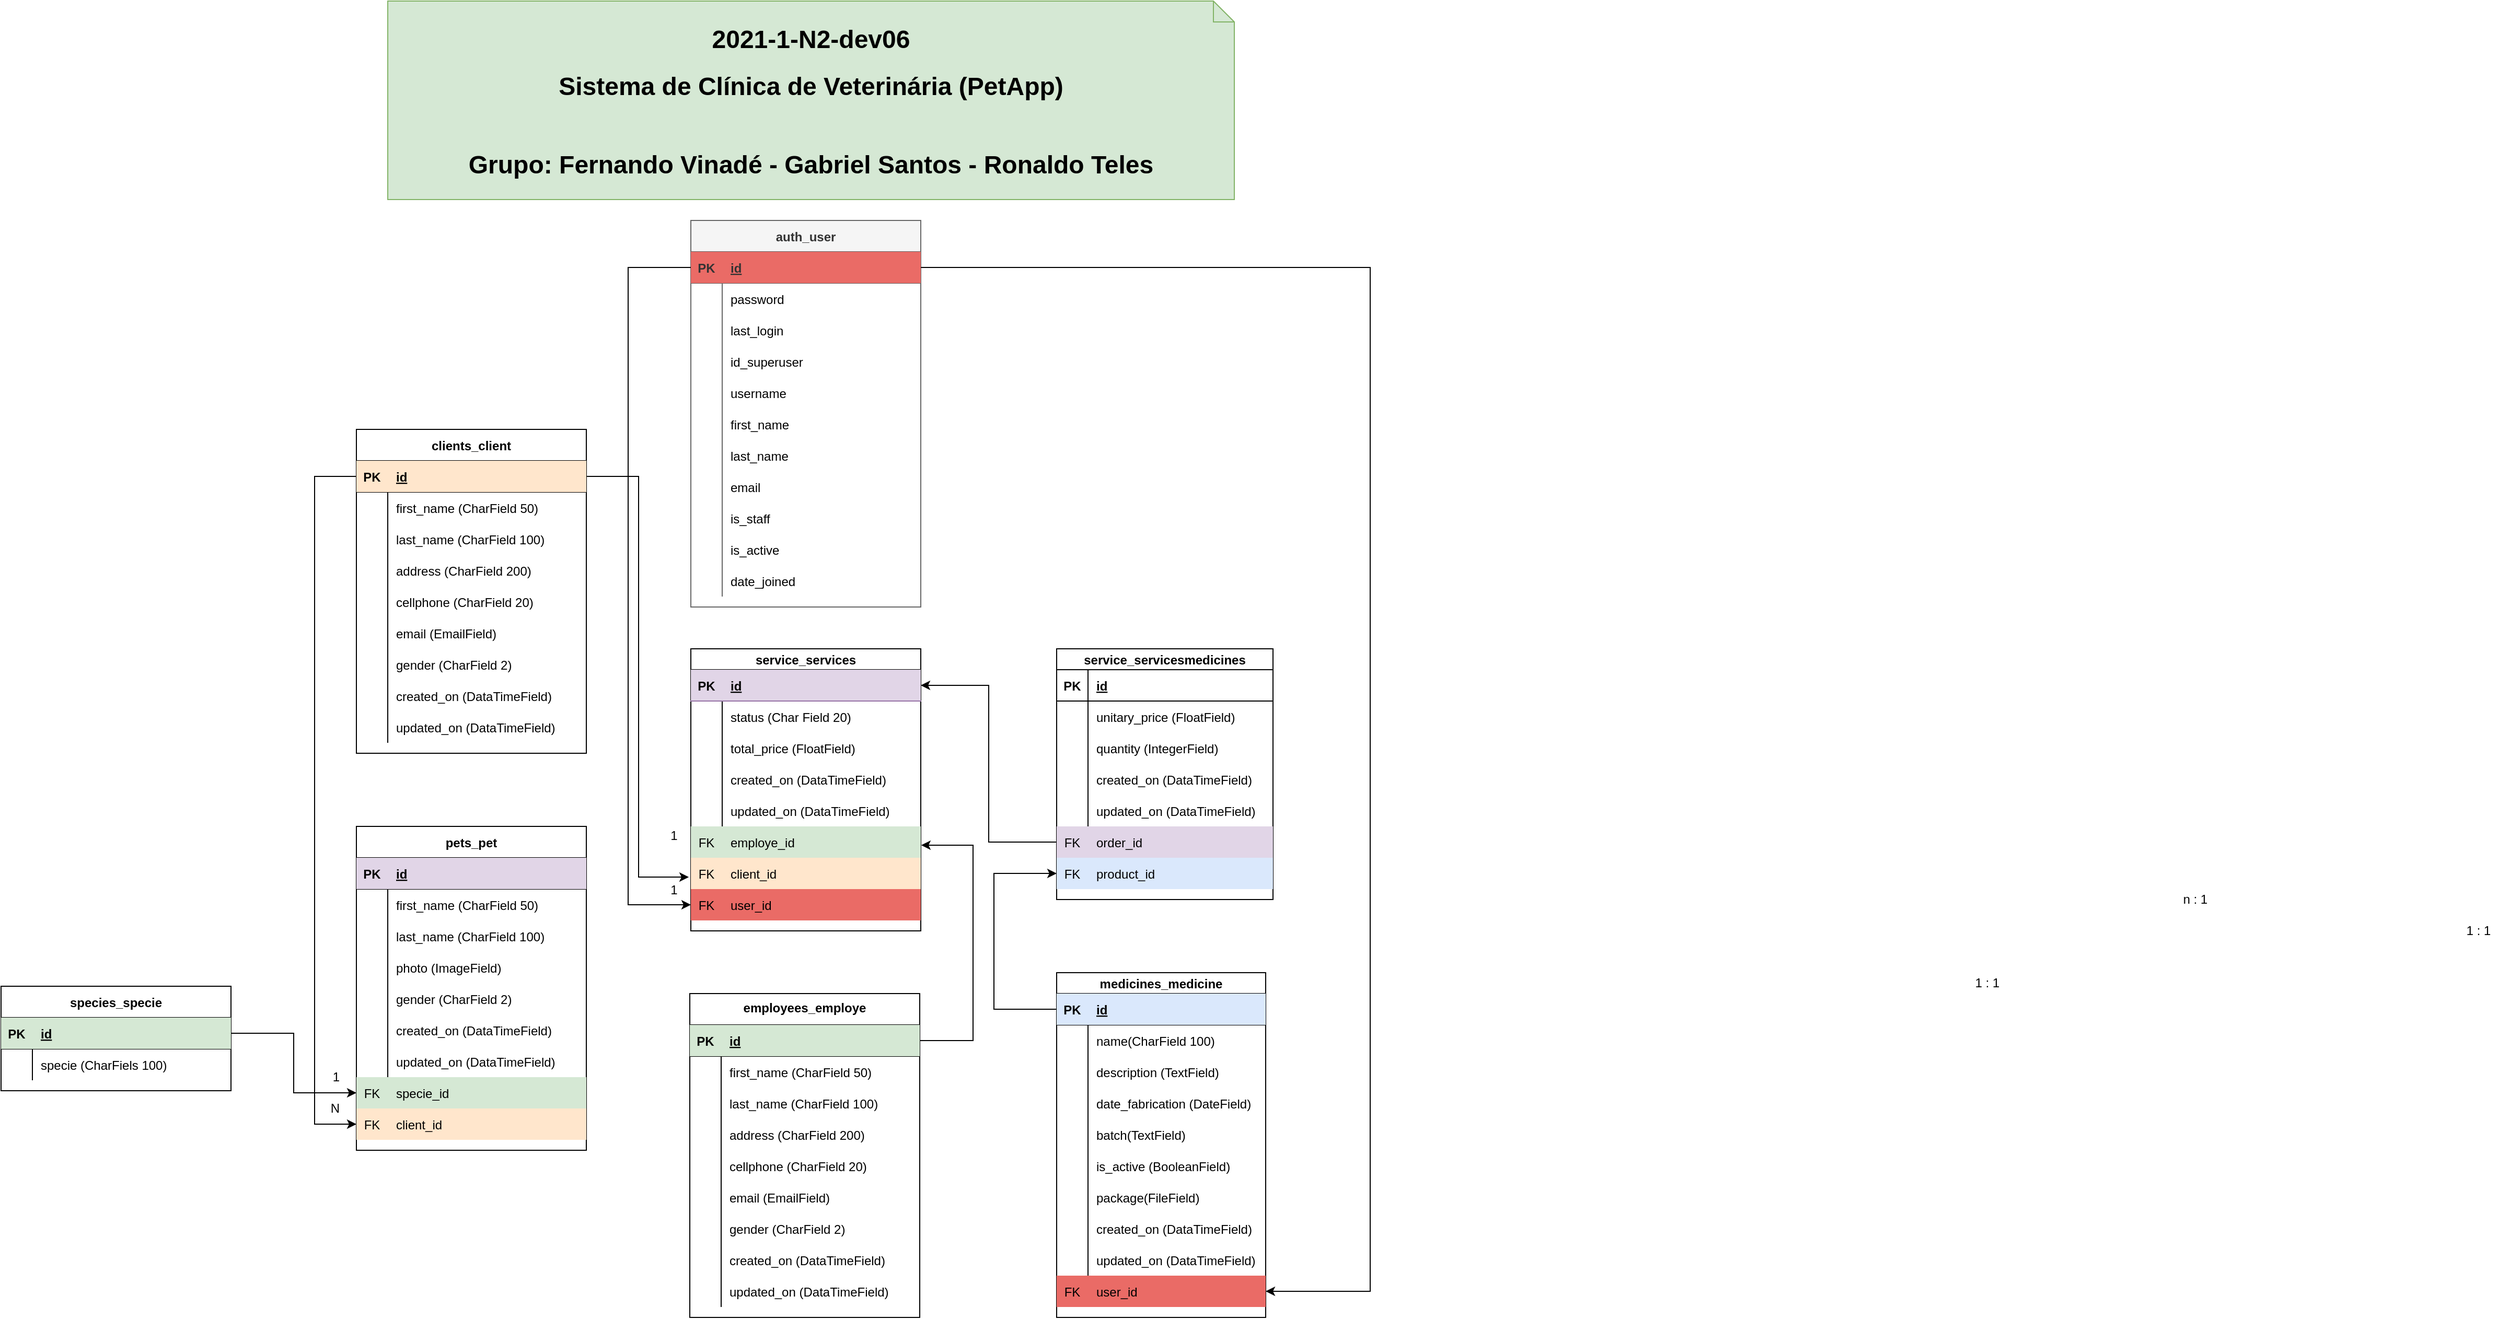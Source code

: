 <mxfile version="14.7.6" type="github">
  <diagram id="R2lEEEUBdFMjLlhIrx00" name="Page-1">
    <mxGraphModel dx="2297" dy="733" grid="1" gridSize="10" guides="1" tooltips="1" connect="1" arrows="1" fold="1" page="1" pageScale="1" pageWidth="850" pageHeight="1100" math="0" shadow="0" extFonts="Permanent Marker^https://fonts.googleapis.com/css?family=Permanent+Marker">
      <root>
        <mxCell id="0" />
        <mxCell id="1" parent="0" />
        <mxCell id="mDtHskoxkxQPZ0tNgV-b-2" value="medicines_medicine" style="shape=table;startSize=20;container=1;collapsible=1;childLayout=tableLayout;fixedRows=1;rowLines=0;fontStyle=1;align=center;resizeLast=1;" parent="1" vertex="1">
          <mxGeometry x="330" y="940" width="200" height="330" as="geometry">
            <mxRectangle x="-30" y="1010" width="130" height="20" as="alternateBounds" />
          </mxGeometry>
        </mxCell>
        <mxCell id="mDtHskoxkxQPZ0tNgV-b-3" value="" style="shape=partialRectangle;collapsible=0;dropTarget=0;pointerEvents=0;fillColor=none;top=0;left=0;bottom=1;right=0;points=[[0,0.5],[1,0.5]];portConstraint=eastwest;" parent="mDtHskoxkxQPZ0tNgV-b-2" vertex="1">
          <mxGeometry y="20" width="200" height="30" as="geometry" />
        </mxCell>
        <mxCell id="mDtHskoxkxQPZ0tNgV-b-4" value="PK" style="shape=partialRectangle;connectable=0;top=0;left=0;bottom=0;right=0;fontStyle=1;overflow=hidden;strokeColor=#6c8ebf;fillColor=#DAE8FC;" parent="mDtHskoxkxQPZ0tNgV-b-3" vertex="1">
          <mxGeometry width="30" height="30" as="geometry" />
        </mxCell>
        <mxCell id="mDtHskoxkxQPZ0tNgV-b-5" value="id" style="shape=partialRectangle;connectable=0;fillColor=#dae8fc;top=0;left=0;bottom=0;right=0;align=left;spacingLeft=6;fontStyle=5;overflow=hidden;strokeColor=#6c8ebf;" parent="mDtHskoxkxQPZ0tNgV-b-3" vertex="1">
          <mxGeometry x="30" width="170" height="30" as="geometry" />
        </mxCell>
        <mxCell id="mDtHskoxkxQPZ0tNgV-b-6" value="" style="shape=partialRectangle;collapsible=0;dropTarget=0;pointerEvents=0;fillColor=none;top=0;left=0;bottom=0;right=0;points=[[0,0.5],[1,0.5]];portConstraint=eastwest;" parent="mDtHskoxkxQPZ0tNgV-b-2" vertex="1">
          <mxGeometry y="50" width="200" height="30" as="geometry" />
        </mxCell>
        <mxCell id="mDtHskoxkxQPZ0tNgV-b-7" value="" style="shape=partialRectangle;connectable=0;fillColor=none;top=0;left=0;bottom=0;right=0;editable=1;overflow=hidden;" parent="mDtHskoxkxQPZ0tNgV-b-6" vertex="1">
          <mxGeometry width="30" height="30" as="geometry" />
        </mxCell>
        <mxCell id="mDtHskoxkxQPZ0tNgV-b-8" value="name(CharField 100)" style="shape=partialRectangle;connectable=0;fillColor=none;top=0;left=0;bottom=0;right=0;align=left;spacingLeft=6;overflow=hidden;" parent="mDtHskoxkxQPZ0tNgV-b-6" vertex="1">
          <mxGeometry x="30" width="170" height="30" as="geometry" />
        </mxCell>
        <mxCell id="mDtHskoxkxQPZ0tNgV-b-9" value="" style="shape=partialRectangle;collapsible=0;dropTarget=0;pointerEvents=0;fillColor=none;top=0;left=0;bottom=0;right=0;points=[[0,0.5],[1,0.5]];portConstraint=eastwest;" parent="mDtHskoxkxQPZ0tNgV-b-2" vertex="1">
          <mxGeometry y="80" width="200" height="30" as="geometry" />
        </mxCell>
        <mxCell id="mDtHskoxkxQPZ0tNgV-b-10" value="" style="shape=partialRectangle;connectable=0;fillColor=none;top=0;left=0;bottom=0;right=0;editable=1;overflow=hidden;" parent="mDtHskoxkxQPZ0tNgV-b-9" vertex="1">
          <mxGeometry width="30" height="30" as="geometry" />
        </mxCell>
        <mxCell id="mDtHskoxkxQPZ0tNgV-b-11" value="description (TextField)" style="shape=partialRectangle;connectable=0;fillColor=none;top=0;left=0;bottom=0;right=0;align=left;spacingLeft=6;overflow=hidden;" parent="mDtHskoxkxQPZ0tNgV-b-9" vertex="1">
          <mxGeometry x="30" width="170" height="30" as="geometry" />
        </mxCell>
        <mxCell id="mDtHskoxkxQPZ0tNgV-b-12" value="" style="shape=partialRectangle;collapsible=0;dropTarget=0;pointerEvents=0;fillColor=none;top=0;left=0;bottom=0;right=0;points=[[0,0.5],[1,0.5]];portConstraint=eastwest;" parent="mDtHskoxkxQPZ0tNgV-b-2" vertex="1">
          <mxGeometry y="110" width="200" height="30" as="geometry" />
        </mxCell>
        <mxCell id="mDtHskoxkxQPZ0tNgV-b-13" value="" style="shape=partialRectangle;connectable=0;fillColor=none;top=0;left=0;bottom=0;right=0;editable=1;overflow=hidden;" parent="mDtHskoxkxQPZ0tNgV-b-12" vertex="1">
          <mxGeometry width="30" height="30" as="geometry" />
        </mxCell>
        <mxCell id="mDtHskoxkxQPZ0tNgV-b-14" value="date_fabrication (DateField)" style="shape=partialRectangle;connectable=0;fillColor=none;top=0;left=0;bottom=0;right=0;align=left;spacingLeft=6;overflow=hidden;" parent="mDtHskoxkxQPZ0tNgV-b-12" vertex="1">
          <mxGeometry x="30" width="170" height="30" as="geometry" />
        </mxCell>
        <mxCell id="mDtHskoxkxQPZ0tNgV-b-421" value="" style="shape=partialRectangle;collapsible=0;dropTarget=0;pointerEvents=0;fillColor=none;top=0;left=0;bottom=0;right=0;points=[[0,0.5],[1,0.5]];portConstraint=eastwest;" parent="mDtHskoxkxQPZ0tNgV-b-2" vertex="1">
          <mxGeometry y="140" width="200" height="30" as="geometry" />
        </mxCell>
        <mxCell id="mDtHskoxkxQPZ0tNgV-b-422" value="" style="shape=partialRectangle;connectable=0;fillColor=none;top=0;left=0;bottom=0;right=0;editable=1;overflow=hidden;" parent="mDtHskoxkxQPZ0tNgV-b-421" vertex="1">
          <mxGeometry width="30" height="30" as="geometry" />
        </mxCell>
        <mxCell id="mDtHskoxkxQPZ0tNgV-b-423" value="batch(TextField)" style="shape=partialRectangle;connectable=0;fillColor=none;top=0;left=0;bottom=0;right=0;align=left;spacingLeft=6;overflow=hidden;" parent="mDtHskoxkxQPZ0tNgV-b-421" vertex="1">
          <mxGeometry x="30" width="170" height="30" as="geometry" />
        </mxCell>
        <mxCell id="mDtHskoxkxQPZ0tNgV-b-15" value="" style="shape=partialRectangle;collapsible=0;dropTarget=0;pointerEvents=0;fillColor=none;top=0;left=0;bottom=0;right=0;points=[[0,0.5],[1,0.5]];portConstraint=eastwest;" parent="mDtHskoxkxQPZ0tNgV-b-2" vertex="1">
          <mxGeometry y="170" width="200" height="30" as="geometry" />
        </mxCell>
        <mxCell id="mDtHskoxkxQPZ0tNgV-b-16" value="" style="shape=partialRectangle;connectable=0;fillColor=none;top=0;left=0;bottom=0;right=0;editable=1;overflow=hidden;" parent="mDtHskoxkxQPZ0tNgV-b-15" vertex="1">
          <mxGeometry width="30" height="30" as="geometry" />
        </mxCell>
        <mxCell id="mDtHskoxkxQPZ0tNgV-b-17" value="is_active (BooleanField)" style="shape=partialRectangle;connectable=0;fillColor=none;top=0;left=0;bottom=0;right=0;align=left;spacingLeft=6;overflow=hidden;" parent="mDtHskoxkxQPZ0tNgV-b-15" vertex="1">
          <mxGeometry x="30" width="170" height="30" as="geometry" />
        </mxCell>
        <mxCell id="mDtHskoxkxQPZ0tNgV-b-21" value="" style="shape=partialRectangle;collapsible=0;dropTarget=0;pointerEvents=0;fillColor=none;top=0;left=0;bottom=0;right=0;points=[[0,0.5],[1,0.5]];portConstraint=eastwest;" parent="mDtHskoxkxQPZ0tNgV-b-2" vertex="1">
          <mxGeometry y="200" width="200" height="30" as="geometry" />
        </mxCell>
        <mxCell id="mDtHskoxkxQPZ0tNgV-b-22" value="" style="shape=partialRectangle;connectable=0;fillColor=none;top=0;left=0;bottom=0;right=0;editable=1;overflow=hidden;" parent="mDtHskoxkxQPZ0tNgV-b-21" vertex="1">
          <mxGeometry width="30" height="30" as="geometry" />
        </mxCell>
        <mxCell id="mDtHskoxkxQPZ0tNgV-b-23" value="package(FileField)" style="shape=partialRectangle;connectable=0;fillColor=none;top=0;left=0;bottom=0;right=0;align=left;spacingLeft=6;overflow=hidden;" parent="mDtHskoxkxQPZ0tNgV-b-21" vertex="1">
          <mxGeometry x="30" width="170" height="30" as="geometry" />
        </mxCell>
        <mxCell id="mDtHskoxkxQPZ0tNgV-b-24" value="" style="shape=partialRectangle;collapsible=0;dropTarget=0;pointerEvents=0;fillColor=none;top=0;left=0;bottom=0;right=0;points=[[0,0.5],[1,0.5]];portConstraint=eastwest;" parent="mDtHskoxkxQPZ0tNgV-b-2" vertex="1">
          <mxGeometry y="230" width="200" height="30" as="geometry" />
        </mxCell>
        <mxCell id="mDtHskoxkxQPZ0tNgV-b-25" value="" style="shape=partialRectangle;connectable=0;fillColor=none;top=0;left=0;bottom=0;right=0;editable=1;overflow=hidden;" parent="mDtHskoxkxQPZ0tNgV-b-24" vertex="1">
          <mxGeometry width="30" height="30" as="geometry" />
        </mxCell>
        <mxCell id="mDtHskoxkxQPZ0tNgV-b-26" value="created_on (DataTimeField)" style="shape=partialRectangle;connectable=0;fillColor=none;top=0;left=0;bottom=0;right=0;align=left;spacingLeft=6;overflow=hidden;" parent="mDtHskoxkxQPZ0tNgV-b-24" vertex="1">
          <mxGeometry x="30" width="170" height="30" as="geometry" />
        </mxCell>
        <mxCell id="mDtHskoxkxQPZ0tNgV-b-27" value="" style="shape=partialRectangle;collapsible=0;dropTarget=0;pointerEvents=0;fillColor=none;top=0;left=0;bottom=0;right=0;points=[[0,0.5],[1,0.5]];portConstraint=eastwest;" parent="mDtHskoxkxQPZ0tNgV-b-2" vertex="1">
          <mxGeometry y="260" width="200" height="30" as="geometry" />
        </mxCell>
        <mxCell id="mDtHskoxkxQPZ0tNgV-b-28" value="" style="shape=partialRectangle;connectable=0;fillColor=none;top=0;left=0;bottom=0;right=0;editable=1;overflow=hidden;" parent="mDtHskoxkxQPZ0tNgV-b-27" vertex="1">
          <mxGeometry width="30" height="30" as="geometry" />
        </mxCell>
        <mxCell id="mDtHskoxkxQPZ0tNgV-b-29" value="updated_on (DataTimeField)" style="shape=partialRectangle;connectable=0;fillColor=none;top=0;left=0;bottom=0;right=0;align=left;spacingLeft=6;overflow=hidden;" parent="mDtHskoxkxQPZ0tNgV-b-27" vertex="1">
          <mxGeometry x="30" width="170" height="30" as="geometry" />
        </mxCell>
        <mxCell id="mDtHskoxkxQPZ0tNgV-b-33" value="" style="shape=partialRectangle;collapsible=0;dropTarget=0;pointerEvents=0;fillColor=none;top=0;left=0;bottom=0;right=0;points=[[0,0.5],[1,0.5]];portConstraint=eastwest;strokeColor=#EA6B66;" parent="mDtHskoxkxQPZ0tNgV-b-2" vertex="1">
          <mxGeometry y="290" width="200" height="30" as="geometry" />
        </mxCell>
        <mxCell id="mDtHskoxkxQPZ0tNgV-b-34" value="FK" style="shape=partialRectangle;connectable=0;top=0;left=0;bottom=0;right=0;editable=1;overflow=hidden;strokeColor=#b85450;fillColor=#EA6B66;" parent="mDtHskoxkxQPZ0tNgV-b-33" vertex="1">
          <mxGeometry width="30" height="30" as="geometry" />
        </mxCell>
        <mxCell id="mDtHskoxkxQPZ0tNgV-b-35" value="user_id" style="shape=partialRectangle;connectable=0;top=0;left=0;bottom=0;right=0;align=left;spacingLeft=6;overflow=hidden;strokeColor=#b85450;fillColor=#EA6B66;" parent="mDtHskoxkxQPZ0tNgV-b-33" vertex="1">
          <mxGeometry x="30" width="170" height="30" as="geometry" />
        </mxCell>
        <mxCell id="mDtHskoxkxQPZ0tNgV-b-55" value="service_services" style="shape=table;startSize=20;container=1;collapsible=1;childLayout=tableLayout;fixedRows=1;rowLines=0;fontStyle=1;align=center;resizeLast=1;" parent="1" vertex="1">
          <mxGeometry x="-20" y="630" width="220" height="270" as="geometry">
            <mxRectangle x="-20" y="640" width="110" height="20" as="alternateBounds" />
          </mxGeometry>
        </mxCell>
        <mxCell id="mDtHskoxkxQPZ0tNgV-b-56" value="" style="shape=partialRectangle;collapsible=0;dropTarget=0;pointerEvents=0;fillColor=#e1d5e7;top=0;left=0;bottom=1;right=0;points=[[0,0.5],[1,0.5]];portConstraint=eastwest;strokeColor=#9673a6;" parent="mDtHskoxkxQPZ0tNgV-b-55" vertex="1">
          <mxGeometry y="20" width="220" height="30" as="geometry" />
        </mxCell>
        <mxCell id="mDtHskoxkxQPZ0tNgV-b-57" value="PK" style="shape=partialRectangle;connectable=0;fillColor=none;top=0;left=0;bottom=0;right=0;fontStyle=1;overflow=hidden;" parent="mDtHskoxkxQPZ0tNgV-b-56" vertex="1">
          <mxGeometry width="30" height="30" as="geometry" />
        </mxCell>
        <mxCell id="mDtHskoxkxQPZ0tNgV-b-58" value="id" style="shape=partialRectangle;connectable=0;fillColor=none;top=0;left=0;bottom=0;right=0;align=left;spacingLeft=6;fontStyle=5;overflow=hidden;" parent="mDtHskoxkxQPZ0tNgV-b-56" vertex="1">
          <mxGeometry x="30" width="190" height="30" as="geometry" />
        </mxCell>
        <mxCell id="mDtHskoxkxQPZ0tNgV-b-59" value="" style="shape=partialRectangle;collapsible=0;dropTarget=0;pointerEvents=0;fillColor=none;top=0;left=0;bottom=0;right=0;points=[[0,0.5],[1,0.5]];portConstraint=eastwest;" parent="mDtHskoxkxQPZ0tNgV-b-55" vertex="1">
          <mxGeometry y="50" width="220" height="30" as="geometry" />
        </mxCell>
        <mxCell id="mDtHskoxkxQPZ0tNgV-b-60" value="" style="shape=partialRectangle;connectable=0;fillColor=none;top=0;left=0;bottom=0;right=0;editable=1;overflow=hidden;" parent="mDtHskoxkxQPZ0tNgV-b-59" vertex="1">
          <mxGeometry width="30" height="30" as="geometry" />
        </mxCell>
        <mxCell id="mDtHskoxkxQPZ0tNgV-b-61" value="status (Char Field 20)" style="shape=partialRectangle;connectable=0;fillColor=none;top=0;left=0;bottom=0;right=0;align=left;spacingLeft=6;overflow=hidden;" parent="mDtHskoxkxQPZ0tNgV-b-59" vertex="1">
          <mxGeometry x="30" width="190" height="30" as="geometry" />
        </mxCell>
        <mxCell id="mDtHskoxkxQPZ0tNgV-b-62" value="" style="shape=partialRectangle;collapsible=0;dropTarget=0;pointerEvents=0;fillColor=none;top=0;left=0;bottom=0;right=0;points=[[0,0.5],[1,0.5]];portConstraint=eastwest;" parent="mDtHskoxkxQPZ0tNgV-b-55" vertex="1">
          <mxGeometry y="80" width="220" height="30" as="geometry" />
        </mxCell>
        <mxCell id="mDtHskoxkxQPZ0tNgV-b-63" value="" style="shape=partialRectangle;connectable=0;fillColor=none;top=0;left=0;bottom=0;right=0;editable=1;overflow=hidden;" parent="mDtHskoxkxQPZ0tNgV-b-62" vertex="1">
          <mxGeometry width="30" height="30" as="geometry" />
        </mxCell>
        <mxCell id="mDtHskoxkxQPZ0tNgV-b-64" value="total_price (FloatField)" style="shape=partialRectangle;connectable=0;fillColor=none;top=0;left=0;bottom=0;right=0;align=left;spacingLeft=6;overflow=hidden;" parent="mDtHskoxkxQPZ0tNgV-b-62" vertex="1">
          <mxGeometry x="30" width="190" height="30" as="geometry" />
        </mxCell>
        <mxCell id="mDtHskoxkxQPZ0tNgV-b-65" value="" style="shape=partialRectangle;collapsible=0;dropTarget=0;pointerEvents=0;fillColor=none;top=0;left=0;bottom=0;right=0;points=[[0,0.5],[1,0.5]];portConstraint=eastwest;" parent="mDtHskoxkxQPZ0tNgV-b-55" vertex="1">
          <mxGeometry y="110" width="220" height="30" as="geometry" />
        </mxCell>
        <mxCell id="mDtHskoxkxQPZ0tNgV-b-66" value="" style="shape=partialRectangle;connectable=0;fillColor=none;top=0;left=0;bottom=0;right=0;editable=1;overflow=hidden;" parent="mDtHskoxkxQPZ0tNgV-b-65" vertex="1">
          <mxGeometry width="30" height="30" as="geometry" />
        </mxCell>
        <mxCell id="mDtHskoxkxQPZ0tNgV-b-67" value="created_on (DataTimeField)" style="shape=partialRectangle;connectable=0;fillColor=none;top=0;left=0;bottom=0;right=0;align=left;spacingLeft=6;overflow=hidden;" parent="mDtHskoxkxQPZ0tNgV-b-65" vertex="1">
          <mxGeometry x="30" width="190" height="30" as="geometry" />
        </mxCell>
        <mxCell id="mDtHskoxkxQPZ0tNgV-b-68" value="" style="shape=partialRectangle;collapsible=0;dropTarget=0;pointerEvents=0;fillColor=none;top=0;left=0;bottom=0;right=0;points=[[0,0.5],[1,0.5]];portConstraint=eastwest;" parent="mDtHskoxkxQPZ0tNgV-b-55" vertex="1">
          <mxGeometry y="140" width="220" height="30" as="geometry" />
        </mxCell>
        <mxCell id="mDtHskoxkxQPZ0tNgV-b-69" value="" style="shape=partialRectangle;connectable=0;fillColor=none;top=0;left=0;bottom=0;right=0;editable=1;overflow=hidden;" parent="mDtHskoxkxQPZ0tNgV-b-68" vertex="1">
          <mxGeometry width="30" height="30" as="geometry" />
        </mxCell>
        <mxCell id="mDtHskoxkxQPZ0tNgV-b-70" value="updated_on (DataTimeField)" style="shape=partialRectangle;connectable=0;fillColor=none;top=0;left=0;bottom=0;right=0;align=left;spacingLeft=6;overflow=hidden;" parent="mDtHskoxkxQPZ0tNgV-b-68" vertex="1">
          <mxGeometry x="30" width="190" height="30" as="geometry" />
        </mxCell>
        <mxCell id="mDtHskoxkxQPZ0tNgV-b-417" value="" style="shape=partialRectangle;collapsible=0;dropTarget=0;pointerEvents=0;fillColor=none;top=0;left=0;bottom=0;right=0;points=[[0,0.5],[1,0.5]];portConstraint=eastwest;strokeColor=#82b366;align=center;verticalAlign=top;" parent="mDtHskoxkxQPZ0tNgV-b-55" vertex="1">
          <mxGeometry y="170" width="220" height="30" as="geometry" />
        </mxCell>
        <mxCell id="mDtHskoxkxQPZ0tNgV-b-418" value="FK" style="shape=partialRectangle;connectable=0;fillColor=#d5e8d4;top=0;left=0;bottom=0;right=0;editable=1;overflow=hidden;strokeColor=#82b366;" parent="mDtHskoxkxQPZ0tNgV-b-417" vertex="1">
          <mxGeometry width="30" height="30" as="geometry" />
        </mxCell>
        <mxCell id="mDtHskoxkxQPZ0tNgV-b-419" value="employe_id" style="shape=partialRectangle;connectable=0;fillColor=#d5e8d4;top=0;left=0;bottom=0;right=0;align=left;spacingLeft=6;overflow=hidden;strokeColor=#82b366;" parent="mDtHskoxkxQPZ0tNgV-b-417" vertex="1">
          <mxGeometry x="30" width="190" height="30" as="geometry" />
        </mxCell>
        <mxCell id="mDtHskoxkxQPZ0tNgV-b-71" value="" style="shape=partialRectangle;collapsible=0;dropTarget=0;pointerEvents=0;fillColor=none;top=0;left=0;bottom=0;right=0;points=[[0,0.5],[1,0.5]];portConstraint=eastwest;" parent="mDtHskoxkxQPZ0tNgV-b-55" vertex="1">
          <mxGeometry y="200" width="220" height="30" as="geometry" />
        </mxCell>
        <mxCell id="mDtHskoxkxQPZ0tNgV-b-72" value="FK" style="shape=partialRectangle;connectable=0;fillColor=#ffe6cc;top=0;left=0;bottom=0;right=0;editable=1;overflow=hidden;strokeColor=#d79b00;" parent="mDtHskoxkxQPZ0tNgV-b-71" vertex="1">
          <mxGeometry width="30" height="30" as="geometry" />
        </mxCell>
        <mxCell id="mDtHskoxkxQPZ0tNgV-b-73" value="client_id" style="shape=partialRectangle;connectable=0;fillColor=#ffe6cc;top=0;left=0;bottom=0;right=0;align=left;spacingLeft=6;overflow=hidden;strokeColor=#d79b00;" parent="mDtHskoxkxQPZ0tNgV-b-71" vertex="1">
          <mxGeometry x="30" width="190" height="30" as="geometry" />
        </mxCell>
        <mxCell id="mDtHskoxkxQPZ0tNgV-b-74" value="" style="shape=partialRectangle;collapsible=0;dropTarget=0;pointerEvents=0;top=0;left=0;bottom=0;right=0;points=[[0,0.5],[1,0.5]];portConstraint=eastwest;fillColor=#EA6B66;" parent="mDtHskoxkxQPZ0tNgV-b-55" vertex="1">
          <mxGeometry y="230" width="220" height="30" as="geometry" />
        </mxCell>
        <mxCell id="mDtHskoxkxQPZ0tNgV-b-75" value="FK" style="shape=partialRectangle;connectable=0;top=0;left=0;bottom=0;right=0;editable=1;overflow=hidden;strokeColor=#d79b00;fillColor=#EA6B66;" parent="mDtHskoxkxQPZ0tNgV-b-74" vertex="1">
          <mxGeometry width="30" height="30" as="geometry" />
        </mxCell>
        <mxCell id="mDtHskoxkxQPZ0tNgV-b-76" value="user_id" style="shape=partialRectangle;connectable=0;top=0;left=0;bottom=0;right=0;align=left;spacingLeft=6;overflow=hidden;strokeColor=#d79b00;fillColor=#EA6B66;" parent="mDtHskoxkxQPZ0tNgV-b-74" vertex="1">
          <mxGeometry x="30" width="190" height="30" as="geometry" />
        </mxCell>
        <mxCell id="mDtHskoxkxQPZ0tNgV-b-77" value="clients_client" style="shape=table;startSize=30;container=1;collapsible=1;childLayout=tableLayout;fixedRows=1;rowLines=0;fontStyle=1;align=center;resizeLast=1;" parent="1" vertex="1">
          <mxGeometry x="-340" y="420" width="220" height="310" as="geometry">
            <mxRectangle x="-420" y="790" width="110" height="30" as="alternateBounds" />
          </mxGeometry>
        </mxCell>
        <mxCell id="mDtHskoxkxQPZ0tNgV-b-78" value="" style="shape=partialRectangle;collapsible=0;dropTarget=0;pointerEvents=0;fillColor=none;top=0;left=0;bottom=1;right=0;points=[[0,0.5],[1,0.5]];portConstraint=eastwest;" parent="mDtHskoxkxQPZ0tNgV-b-77" vertex="1">
          <mxGeometry y="30" width="220" height="30" as="geometry" />
        </mxCell>
        <mxCell id="mDtHskoxkxQPZ0tNgV-b-79" value="PK" style="shape=partialRectangle;connectable=0;fillColor=#ffe6cc;top=0;left=0;bottom=0;right=0;fontStyle=1;overflow=hidden;strokeColor=#d79b00;" parent="mDtHskoxkxQPZ0tNgV-b-78" vertex="1">
          <mxGeometry width="30" height="30" as="geometry" />
        </mxCell>
        <mxCell id="mDtHskoxkxQPZ0tNgV-b-80" value="id" style="shape=partialRectangle;connectable=0;fillColor=#ffe6cc;top=0;left=0;bottom=0;right=0;align=left;spacingLeft=6;fontStyle=5;overflow=hidden;strokeColor=#d79b00;" parent="mDtHskoxkxQPZ0tNgV-b-78" vertex="1">
          <mxGeometry x="30" width="190" height="30" as="geometry" />
        </mxCell>
        <mxCell id="mDtHskoxkxQPZ0tNgV-b-81" value="" style="shape=partialRectangle;collapsible=0;dropTarget=0;pointerEvents=0;fillColor=none;top=0;left=0;bottom=0;right=0;points=[[0,0.5],[1,0.5]];portConstraint=eastwest;" parent="mDtHskoxkxQPZ0tNgV-b-77" vertex="1">
          <mxGeometry y="60" width="220" height="30" as="geometry" />
        </mxCell>
        <mxCell id="mDtHskoxkxQPZ0tNgV-b-82" value="" style="shape=partialRectangle;connectable=0;fillColor=none;top=0;left=0;bottom=0;right=0;editable=1;overflow=hidden;" parent="mDtHskoxkxQPZ0tNgV-b-81" vertex="1">
          <mxGeometry width="30" height="30" as="geometry" />
        </mxCell>
        <mxCell id="mDtHskoxkxQPZ0tNgV-b-83" value="first_name (CharField 50)" style="shape=partialRectangle;connectable=0;fillColor=none;top=0;left=0;bottom=0;right=0;align=left;spacingLeft=6;overflow=hidden;" parent="mDtHskoxkxQPZ0tNgV-b-81" vertex="1">
          <mxGeometry x="30" width="190" height="30" as="geometry" />
        </mxCell>
        <mxCell id="mDtHskoxkxQPZ0tNgV-b-84" value="" style="shape=partialRectangle;collapsible=0;dropTarget=0;pointerEvents=0;fillColor=none;top=0;left=0;bottom=0;right=0;points=[[0,0.5],[1,0.5]];portConstraint=eastwest;" parent="mDtHskoxkxQPZ0tNgV-b-77" vertex="1">
          <mxGeometry y="90" width="220" height="30" as="geometry" />
        </mxCell>
        <mxCell id="mDtHskoxkxQPZ0tNgV-b-85" value="" style="shape=partialRectangle;connectable=0;fillColor=none;top=0;left=0;bottom=0;right=0;editable=1;overflow=hidden;" parent="mDtHskoxkxQPZ0tNgV-b-84" vertex="1">
          <mxGeometry width="30" height="30" as="geometry" />
        </mxCell>
        <mxCell id="mDtHskoxkxQPZ0tNgV-b-86" value="last_name (CharField 100)" style="shape=partialRectangle;connectable=0;fillColor=none;top=0;left=0;bottom=0;right=0;align=left;spacingLeft=6;overflow=hidden;" parent="mDtHskoxkxQPZ0tNgV-b-84" vertex="1">
          <mxGeometry x="30" width="190" height="30" as="geometry" />
        </mxCell>
        <mxCell id="mDtHskoxkxQPZ0tNgV-b-87" value="" style="shape=partialRectangle;collapsible=0;dropTarget=0;pointerEvents=0;fillColor=none;top=0;left=0;bottom=0;right=0;points=[[0,0.5],[1,0.5]];portConstraint=eastwest;" parent="mDtHskoxkxQPZ0tNgV-b-77" vertex="1">
          <mxGeometry y="120" width="220" height="30" as="geometry" />
        </mxCell>
        <mxCell id="mDtHskoxkxQPZ0tNgV-b-88" value="" style="shape=partialRectangle;connectable=0;fillColor=none;top=0;left=0;bottom=0;right=0;editable=1;overflow=hidden;" parent="mDtHskoxkxQPZ0tNgV-b-87" vertex="1">
          <mxGeometry width="30" height="30" as="geometry" />
        </mxCell>
        <mxCell id="mDtHskoxkxQPZ0tNgV-b-89" value="address (CharField 200)" style="shape=partialRectangle;connectable=0;fillColor=none;top=0;left=0;bottom=0;right=0;align=left;spacingLeft=6;overflow=hidden;" parent="mDtHskoxkxQPZ0tNgV-b-87" vertex="1">
          <mxGeometry x="30" width="190" height="30" as="geometry" />
        </mxCell>
        <mxCell id="mDtHskoxkxQPZ0tNgV-b-90" value="" style="shape=partialRectangle;collapsible=0;dropTarget=0;pointerEvents=0;fillColor=none;top=0;left=0;bottom=0;right=0;points=[[0,0.5],[1,0.5]];portConstraint=eastwest;" parent="mDtHskoxkxQPZ0tNgV-b-77" vertex="1">
          <mxGeometry y="150" width="220" height="30" as="geometry" />
        </mxCell>
        <mxCell id="mDtHskoxkxQPZ0tNgV-b-91" value="" style="shape=partialRectangle;connectable=0;fillColor=none;top=0;left=0;bottom=0;right=0;editable=1;overflow=hidden;" parent="mDtHskoxkxQPZ0tNgV-b-90" vertex="1">
          <mxGeometry width="30" height="30" as="geometry" />
        </mxCell>
        <mxCell id="mDtHskoxkxQPZ0tNgV-b-92" value="cellphone (CharField 20)" style="shape=partialRectangle;connectable=0;fillColor=none;top=0;left=0;bottom=0;right=0;align=left;spacingLeft=6;overflow=hidden;" parent="mDtHskoxkxQPZ0tNgV-b-90" vertex="1">
          <mxGeometry x="30" width="190" height="30" as="geometry" />
        </mxCell>
        <mxCell id="mDtHskoxkxQPZ0tNgV-b-93" value="" style="shape=partialRectangle;collapsible=0;dropTarget=0;pointerEvents=0;fillColor=none;top=0;left=0;bottom=0;right=0;points=[[0,0.5],[1,0.5]];portConstraint=eastwest;" parent="mDtHskoxkxQPZ0tNgV-b-77" vertex="1">
          <mxGeometry y="180" width="220" height="30" as="geometry" />
        </mxCell>
        <mxCell id="mDtHskoxkxQPZ0tNgV-b-94" value="" style="shape=partialRectangle;connectable=0;fillColor=none;top=0;left=0;bottom=0;right=0;editable=1;overflow=hidden;" parent="mDtHskoxkxQPZ0tNgV-b-93" vertex="1">
          <mxGeometry width="30" height="30" as="geometry" />
        </mxCell>
        <mxCell id="mDtHskoxkxQPZ0tNgV-b-95" value="email (EmailField)" style="shape=partialRectangle;connectable=0;fillColor=none;top=0;left=0;bottom=0;right=0;align=left;spacingLeft=6;overflow=hidden;" parent="mDtHskoxkxQPZ0tNgV-b-93" vertex="1">
          <mxGeometry x="30" width="190" height="30" as="geometry" />
        </mxCell>
        <mxCell id="mDtHskoxkxQPZ0tNgV-b-96" value="" style="shape=partialRectangle;collapsible=0;dropTarget=0;pointerEvents=0;fillColor=none;top=0;left=0;bottom=0;right=0;points=[[0,0.5],[1,0.5]];portConstraint=eastwest;" parent="mDtHskoxkxQPZ0tNgV-b-77" vertex="1">
          <mxGeometry y="210" width="220" height="30" as="geometry" />
        </mxCell>
        <mxCell id="mDtHskoxkxQPZ0tNgV-b-97" value="" style="shape=partialRectangle;connectable=0;fillColor=none;top=0;left=0;bottom=0;right=0;editable=1;overflow=hidden;" parent="mDtHskoxkxQPZ0tNgV-b-96" vertex="1">
          <mxGeometry width="30" height="30" as="geometry" />
        </mxCell>
        <mxCell id="mDtHskoxkxQPZ0tNgV-b-98" value="gender (CharField 2)" style="shape=partialRectangle;connectable=0;fillColor=none;top=0;left=0;bottom=0;right=0;align=left;spacingLeft=6;overflow=hidden;" parent="mDtHskoxkxQPZ0tNgV-b-96" vertex="1">
          <mxGeometry x="30" width="190" height="30" as="geometry" />
        </mxCell>
        <mxCell id="mDtHskoxkxQPZ0tNgV-b-99" value="" style="shape=partialRectangle;collapsible=0;dropTarget=0;pointerEvents=0;fillColor=none;top=0;left=0;bottom=0;right=0;points=[[0,0.5],[1,0.5]];portConstraint=eastwest;" parent="mDtHskoxkxQPZ0tNgV-b-77" vertex="1">
          <mxGeometry y="240" width="220" height="30" as="geometry" />
        </mxCell>
        <mxCell id="mDtHskoxkxQPZ0tNgV-b-100" value="" style="shape=partialRectangle;connectable=0;fillColor=none;top=0;left=0;bottom=0;right=0;editable=1;overflow=hidden;" parent="mDtHskoxkxQPZ0tNgV-b-99" vertex="1">
          <mxGeometry width="30" height="30" as="geometry" />
        </mxCell>
        <mxCell id="mDtHskoxkxQPZ0tNgV-b-101" value="created_on (DataTimeField)" style="shape=partialRectangle;connectable=0;fillColor=none;top=0;left=0;bottom=0;right=0;align=left;spacingLeft=6;overflow=hidden;" parent="mDtHskoxkxQPZ0tNgV-b-99" vertex="1">
          <mxGeometry x="30" width="190" height="30" as="geometry" />
        </mxCell>
        <mxCell id="mDtHskoxkxQPZ0tNgV-b-102" value="" style="shape=partialRectangle;collapsible=0;dropTarget=0;pointerEvents=0;fillColor=none;top=0;left=0;bottom=0;right=0;points=[[0,0.5],[1,0.5]];portConstraint=eastwest;" parent="mDtHskoxkxQPZ0tNgV-b-77" vertex="1">
          <mxGeometry y="270" width="220" height="30" as="geometry" />
        </mxCell>
        <mxCell id="mDtHskoxkxQPZ0tNgV-b-103" value="" style="shape=partialRectangle;connectable=0;fillColor=none;top=0;left=0;bottom=0;right=0;editable=1;overflow=hidden;" parent="mDtHskoxkxQPZ0tNgV-b-102" vertex="1">
          <mxGeometry width="30" height="30" as="geometry" />
        </mxCell>
        <mxCell id="mDtHskoxkxQPZ0tNgV-b-104" value="updated_on (DataTimeField)" style="shape=partialRectangle;connectable=0;fillColor=none;top=0;left=0;bottom=0;right=0;align=left;spacingLeft=6;overflow=hidden;" parent="mDtHskoxkxQPZ0tNgV-b-102" vertex="1">
          <mxGeometry x="30" width="190" height="30" as="geometry" />
        </mxCell>
        <mxCell id="mDtHskoxkxQPZ0tNgV-b-111" value="n : 1" style="text;html=1;align=center;verticalAlign=middle;resizable=0;points=[];autosize=1;strokeColor=none;" parent="1" vertex="1">
          <mxGeometry x="1399" y="860" width="40" height="20" as="geometry" />
        </mxCell>
        <mxCell id="mDtHskoxkxQPZ0tNgV-b-152" value="service_servicesmedicines" style="shape=table;startSize=20;container=1;collapsible=1;childLayout=tableLayout;fixedRows=1;rowLines=0;fontStyle=1;align=center;resizeLast=1;" parent="1" vertex="1">
          <mxGeometry x="330" y="630" width="207" height="240" as="geometry">
            <mxRectangle x="-40" y="930" width="130" height="20" as="alternateBounds" />
          </mxGeometry>
        </mxCell>
        <mxCell id="mDtHskoxkxQPZ0tNgV-b-153" value="" style="shape=partialRectangle;collapsible=0;dropTarget=0;pointerEvents=0;fillColor=none;top=0;left=0;bottom=1;right=0;points=[[0,0.5],[1,0.5]];portConstraint=eastwest;" parent="mDtHskoxkxQPZ0tNgV-b-152" vertex="1">
          <mxGeometry y="20" width="207" height="30" as="geometry" />
        </mxCell>
        <mxCell id="mDtHskoxkxQPZ0tNgV-b-154" value="PK" style="shape=partialRectangle;connectable=0;fillColor=none;top=0;left=0;bottom=0;right=0;fontStyle=1;overflow=hidden;" parent="mDtHskoxkxQPZ0tNgV-b-153" vertex="1">
          <mxGeometry width="30" height="30" as="geometry" />
        </mxCell>
        <mxCell id="mDtHskoxkxQPZ0tNgV-b-155" value="id" style="shape=partialRectangle;connectable=0;fillColor=none;top=0;left=0;bottom=0;right=0;align=left;spacingLeft=6;fontStyle=5;overflow=hidden;" parent="mDtHskoxkxQPZ0tNgV-b-153" vertex="1">
          <mxGeometry x="30" width="177" height="30" as="geometry" />
        </mxCell>
        <mxCell id="mDtHskoxkxQPZ0tNgV-b-156" value="" style="shape=partialRectangle;collapsible=0;dropTarget=0;pointerEvents=0;fillColor=none;top=0;left=0;bottom=0;right=0;points=[[0,0.5],[1,0.5]];portConstraint=eastwest;" parent="mDtHskoxkxQPZ0tNgV-b-152" vertex="1">
          <mxGeometry y="50" width="207" height="30" as="geometry" />
        </mxCell>
        <mxCell id="mDtHskoxkxQPZ0tNgV-b-157" value="" style="shape=partialRectangle;connectable=0;fillColor=none;top=0;left=0;bottom=0;right=0;editable=1;overflow=hidden;" parent="mDtHskoxkxQPZ0tNgV-b-156" vertex="1">
          <mxGeometry width="30" height="30" as="geometry" />
        </mxCell>
        <mxCell id="mDtHskoxkxQPZ0tNgV-b-158" value="unitary_price (FloatField)" style="shape=partialRectangle;connectable=0;fillColor=none;top=0;left=0;bottom=0;right=0;align=left;spacingLeft=6;overflow=hidden;" parent="mDtHskoxkxQPZ0tNgV-b-156" vertex="1">
          <mxGeometry x="30" width="177" height="30" as="geometry" />
        </mxCell>
        <mxCell id="mDtHskoxkxQPZ0tNgV-b-159" value="" style="shape=partialRectangle;collapsible=0;dropTarget=0;pointerEvents=0;fillColor=none;top=0;left=0;bottom=0;right=0;points=[[0,0.5],[1,0.5]];portConstraint=eastwest;" parent="mDtHskoxkxQPZ0tNgV-b-152" vertex="1">
          <mxGeometry y="80" width="207" height="30" as="geometry" />
        </mxCell>
        <mxCell id="mDtHskoxkxQPZ0tNgV-b-160" value="" style="shape=partialRectangle;connectable=0;fillColor=none;top=0;left=0;bottom=0;right=0;editable=1;overflow=hidden;" parent="mDtHskoxkxQPZ0tNgV-b-159" vertex="1">
          <mxGeometry width="30" height="30" as="geometry" />
        </mxCell>
        <mxCell id="mDtHskoxkxQPZ0tNgV-b-161" value="quantity (IntegerField)" style="shape=partialRectangle;connectable=0;fillColor=none;top=0;left=0;bottom=0;right=0;align=left;spacingLeft=6;overflow=hidden;" parent="mDtHskoxkxQPZ0tNgV-b-159" vertex="1">
          <mxGeometry x="30" width="177" height="30" as="geometry" />
        </mxCell>
        <mxCell id="mDtHskoxkxQPZ0tNgV-b-162" value="" style="shape=partialRectangle;collapsible=0;dropTarget=0;pointerEvents=0;fillColor=none;top=0;left=0;bottom=0;right=0;points=[[0,0.5],[1,0.5]];portConstraint=eastwest;" parent="mDtHskoxkxQPZ0tNgV-b-152" vertex="1">
          <mxGeometry y="110" width="207" height="30" as="geometry" />
        </mxCell>
        <mxCell id="mDtHskoxkxQPZ0tNgV-b-163" value="" style="shape=partialRectangle;connectable=0;fillColor=none;top=0;left=0;bottom=0;right=0;editable=1;overflow=hidden;" parent="mDtHskoxkxQPZ0tNgV-b-162" vertex="1">
          <mxGeometry width="30" height="30" as="geometry" />
        </mxCell>
        <mxCell id="mDtHskoxkxQPZ0tNgV-b-164" value="created_on (DataTimeField)" style="shape=partialRectangle;connectable=0;fillColor=none;top=0;left=0;bottom=0;right=0;align=left;spacingLeft=6;overflow=hidden;" parent="mDtHskoxkxQPZ0tNgV-b-162" vertex="1">
          <mxGeometry x="30" width="177" height="30" as="geometry" />
        </mxCell>
        <mxCell id="mDtHskoxkxQPZ0tNgV-b-165" value="" style="shape=partialRectangle;collapsible=0;dropTarget=0;pointerEvents=0;fillColor=none;top=0;left=0;bottom=0;right=0;points=[[0,0.5],[1,0.5]];portConstraint=eastwest;" parent="mDtHskoxkxQPZ0tNgV-b-152" vertex="1">
          <mxGeometry y="140" width="207" height="30" as="geometry" />
        </mxCell>
        <mxCell id="mDtHskoxkxQPZ0tNgV-b-166" value="" style="shape=partialRectangle;connectable=0;fillColor=none;top=0;left=0;bottom=0;right=0;editable=1;overflow=hidden;" parent="mDtHskoxkxQPZ0tNgV-b-165" vertex="1">
          <mxGeometry width="30" height="30" as="geometry" />
        </mxCell>
        <mxCell id="mDtHskoxkxQPZ0tNgV-b-167" value="updated_on (DataTimeField)" style="shape=partialRectangle;connectable=0;fillColor=none;top=0;left=0;bottom=0;right=0;align=left;spacingLeft=6;overflow=hidden;" parent="mDtHskoxkxQPZ0tNgV-b-165" vertex="1">
          <mxGeometry x="30" width="177" height="30" as="geometry" />
        </mxCell>
        <mxCell id="mDtHskoxkxQPZ0tNgV-b-168" value="" style="shape=partialRectangle;collapsible=0;dropTarget=0;pointerEvents=0;fillColor=#e1d5e7;top=0;left=0;bottom=0;right=0;points=[[0,0.5],[1,0.5]];portConstraint=eastwest;strokeColor=#9673A6;" parent="mDtHskoxkxQPZ0tNgV-b-152" vertex="1">
          <mxGeometry y="170" width="207" height="30" as="geometry" />
        </mxCell>
        <mxCell id="mDtHskoxkxQPZ0tNgV-b-169" value="FK" style="shape=partialRectangle;connectable=0;fillColor=#e1d5e7;top=0;left=0;bottom=0;right=0;editable=1;overflow=hidden;strokeColor=#9673a6;" parent="mDtHskoxkxQPZ0tNgV-b-168" vertex="1">
          <mxGeometry width="30" height="30" as="geometry" />
        </mxCell>
        <mxCell id="mDtHskoxkxQPZ0tNgV-b-170" value="order_id" style="shape=partialRectangle;connectable=0;fillColor=#e1d5e7;top=0;left=0;bottom=0;right=0;align=left;spacingLeft=6;overflow=hidden;strokeColor=#9673a6;" parent="mDtHskoxkxQPZ0tNgV-b-168" vertex="1">
          <mxGeometry x="30" width="177" height="30" as="geometry" />
        </mxCell>
        <mxCell id="mDtHskoxkxQPZ0tNgV-b-171" value="" style="shape=partialRectangle;collapsible=0;dropTarget=0;pointerEvents=0;fillColor=none;top=0;left=0;bottom=0;right=0;points=[[0,0.5],[1,0.5]];portConstraint=eastwest;" parent="mDtHskoxkxQPZ0tNgV-b-152" vertex="1">
          <mxGeometry y="200" width="207" height="30" as="geometry" />
        </mxCell>
        <mxCell id="mDtHskoxkxQPZ0tNgV-b-172" value="FK" style="shape=partialRectangle;connectable=0;fillColor=#dae8fc;top=0;left=0;bottom=0;right=0;editable=1;overflow=hidden;strokeColor=#6c8ebf;" parent="mDtHskoxkxQPZ0tNgV-b-171" vertex="1">
          <mxGeometry width="30" height="30" as="geometry" />
        </mxCell>
        <mxCell id="mDtHskoxkxQPZ0tNgV-b-173" value="product_id" style="shape=partialRectangle;connectable=0;fillColor=#dae8fc;top=0;left=0;bottom=0;right=0;align=left;spacingLeft=6;overflow=hidden;strokeColor=#6c8ebf;" parent="mDtHskoxkxQPZ0tNgV-b-171" vertex="1">
          <mxGeometry x="30" width="177" height="30" as="geometry" />
        </mxCell>
        <mxCell id="mDtHskoxkxQPZ0tNgV-b-182" value="auth_user" style="shape=table;startSize=30;container=1;collapsible=1;childLayout=tableLayout;fixedRows=1;rowLines=0;fontStyle=1;align=center;resizeLast=1;fillColor=#f5f5f5;strokeColor=#666666;fontColor=#333333;" parent="1" vertex="1">
          <mxGeometry x="-20" y="220" width="220" height="370" as="geometry">
            <mxRectangle x="10" y="260" width="90" height="30" as="alternateBounds" />
          </mxGeometry>
        </mxCell>
        <mxCell id="mDtHskoxkxQPZ0tNgV-b-183" value="" style="shape=partialRectangle;collapsible=0;dropTarget=0;pointerEvents=0;top=0;left=0;bottom=1;right=0;points=[[0,0.5],[1,0.5]];portConstraint=eastwest;strokeColor=#666666;fontColor=#333333;fillColor=#EA6B66;" parent="mDtHskoxkxQPZ0tNgV-b-182" vertex="1">
          <mxGeometry y="30" width="220" height="30" as="geometry" />
        </mxCell>
        <mxCell id="mDtHskoxkxQPZ0tNgV-b-184" value="PK" style="shape=partialRectangle;connectable=0;top=0;left=0;bottom=0;right=0;fontStyle=1;overflow=hidden;strokeColor=#666666;fontColor=#333333;fillColor=#EA6B66;" parent="mDtHskoxkxQPZ0tNgV-b-183" vertex="1">
          <mxGeometry width="30" height="30" as="geometry" />
        </mxCell>
        <mxCell id="mDtHskoxkxQPZ0tNgV-b-185" value="id" style="shape=partialRectangle;connectable=0;top=0;left=0;bottom=0;right=0;align=left;spacingLeft=6;fontStyle=5;overflow=hidden;strokeColor=#666666;fontColor=#333333;fillColor=#EA6B66;" parent="mDtHskoxkxQPZ0tNgV-b-183" vertex="1">
          <mxGeometry x="30" width="190" height="30" as="geometry" />
        </mxCell>
        <mxCell id="mDtHskoxkxQPZ0tNgV-b-186" value="" style="shape=partialRectangle;collapsible=0;dropTarget=0;pointerEvents=0;fillColor=none;top=0;left=0;bottom=0;right=0;points=[[0,0.5],[1,0.5]];portConstraint=eastwest;" parent="mDtHskoxkxQPZ0tNgV-b-182" vertex="1">
          <mxGeometry y="60" width="220" height="30" as="geometry" />
        </mxCell>
        <mxCell id="mDtHskoxkxQPZ0tNgV-b-187" value="" style="shape=partialRectangle;connectable=0;fillColor=none;top=0;left=0;bottom=0;right=0;editable=1;overflow=hidden;" parent="mDtHskoxkxQPZ0tNgV-b-186" vertex="1">
          <mxGeometry width="30" height="30" as="geometry" />
        </mxCell>
        <mxCell id="mDtHskoxkxQPZ0tNgV-b-188" value="password" style="shape=partialRectangle;connectable=0;fillColor=none;top=0;left=0;bottom=0;right=0;align=left;spacingLeft=6;overflow=hidden;" parent="mDtHskoxkxQPZ0tNgV-b-186" vertex="1">
          <mxGeometry x="30" width="190" height="30" as="geometry" />
        </mxCell>
        <mxCell id="mDtHskoxkxQPZ0tNgV-b-189" value="" style="shape=partialRectangle;collapsible=0;dropTarget=0;pointerEvents=0;fillColor=none;top=0;left=0;bottom=0;right=0;points=[[0,0.5],[1,0.5]];portConstraint=eastwest;" parent="mDtHskoxkxQPZ0tNgV-b-182" vertex="1">
          <mxGeometry y="90" width="220" height="30" as="geometry" />
        </mxCell>
        <mxCell id="mDtHskoxkxQPZ0tNgV-b-190" value="" style="shape=partialRectangle;connectable=0;fillColor=none;top=0;left=0;bottom=0;right=0;editable=1;overflow=hidden;" parent="mDtHskoxkxQPZ0tNgV-b-189" vertex="1">
          <mxGeometry width="30" height="30" as="geometry" />
        </mxCell>
        <mxCell id="mDtHskoxkxQPZ0tNgV-b-191" value="last_login" style="shape=partialRectangle;connectable=0;fillColor=none;top=0;left=0;bottom=0;right=0;align=left;spacingLeft=6;overflow=hidden;" parent="mDtHskoxkxQPZ0tNgV-b-189" vertex="1">
          <mxGeometry x="30" width="190" height="30" as="geometry" />
        </mxCell>
        <mxCell id="mDtHskoxkxQPZ0tNgV-b-192" value="" style="shape=partialRectangle;collapsible=0;dropTarget=0;pointerEvents=0;fillColor=none;top=0;left=0;bottom=0;right=0;points=[[0,0.5],[1,0.5]];portConstraint=eastwest;" parent="mDtHskoxkxQPZ0tNgV-b-182" vertex="1">
          <mxGeometry y="120" width="220" height="30" as="geometry" />
        </mxCell>
        <mxCell id="mDtHskoxkxQPZ0tNgV-b-193" value="" style="shape=partialRectangle;connectable=0;fillColor=none;top=0;left=0;bottom=0;right=0;editable=1;overflow=hidden;" parent="mDtHskoxkxQPZ0tNgV-b-192" vertex="1">
          <mxGeometry width="30" height="30" as="geometry" />
        </mxCell>
        <mxCell id="mDtHskoxkxQPZ0tNgV-b-194" value="id_superuser" style="shape=partialRectangle;connectable=0;fillColor=none;top=0;left=0;bottom=0;right=0;align=left;spacingLeft=6;overflow=hidden;" parent="mDtHskoxkxQPZ0tNgV-b-192" vertex="1">
          <mxGeometry x="30" width="190" height="30" as="geometry" />
        </mxCell>
        <mxCell id="mDtHskoxkxQPZ0tNgV-b-195" value="" style="shape=partialRectangle;collapsible=0;dropTarget=0;pointerEvents=0;fillColor=none;top=0;left=0;bottom=0;right=0;points=[[0,0.5],[1,0.5]];portConstraint=eastwest;" parent="mDtHskoxkxQPZ0tNgV-b-182" vertex="1">
          <mxGeometry y="150" width="220" height="30" as="geometry" />
        </mxCell>
        <mxCell id="mDtHskoxkxQPZ0tNgV-b-196" value="" style="shape=partialRectangle;connectable=0;fillColor=none;top=0;left=0;bottom=0;right=0;editable=1;overflow=hidden;" parent="mDtHskoxkxQPZ0tNgV-b-195" vertex="1">
          <mxGeometry width="30" height="30" as="geometry" />
        </mxCell>
        <mxCell id="mDtHskoxkxQPZ0tNgV-b-197" value="username" style="shape=partialRectangle;connectable=0;fillColor=none;top=0;left=0;bottom=0;right=0;align=left;spacingLeft=6;overflow=hidden;" parent="mDtHskoxkxQPZ0tNgV-b-195" vertex="1">
          <mxGeometry x="30" width="190" height="30" as="geometry" />
        </mxCell>
        <mxCell id="mDtHskoxkxQPZ0tNgV-b-198" value="" style="shape=partialRectangle;collapsible=0;dropTarget=0;pointerEvents=0;fillColor=none;top=0;left=0;bottom=0;right=0;points=[[0,0.5],[1,0.5]];portConstraint=eastwest;" parent="mDtHskoxkxQPZ0tNgV-b-182" vertex="1">
          <mxGeometry y="180" width="220" height="30" as="geometry" />
        </mxCell>
        <mxCell id="mDtHskoxkxQPZ0tNgV-b-199" value="" style="shape=partialRectangle;connectable=0;fillColor=none;top=0;left=0;bottom=0;right=0;editable=1;overflow=hidden;" parent="mDtHskoxkxQPZ0tNgV-b-198" vertex="1">
          <mxGeometry width="30" height="30" as="geometry" />
        </mxCell>
        <mxCell id="mDtHskoxkxQPZ0tNgV-b-200" value="first_name" style="shape=partialRectangle;connectable=0;fillColor=none;top=0;left=0;bottom=0;right=0;align=left;spacingLeft=6;overflow=hidden;" parent="mDtHskoxkxQPZ0tNgV-b-198" vertex="1">
          <mxGeometry x="30" width="190" height="30" as="geometry" />
        </mxCell>
        <mxCell id="mDtHskoxkxQPZ0tNgV-b-201" value="" style="shape=partialRectangle;collapsible=0;dropTarget=0;pointerEvents=0;fillColor=none;top=0;left=0;bottom=0;right=0;points=[[0,0.5],[1,0.5]];portConstraint=eastwest;" parent="mDtHskoxkxQPZ0tNgV-b-182" vertex="1">
          <mxGeometry y="210" width="220" height="30" as="geometry" />
        </mxCell>
        <mxCell id="mDtHskoxkxQPZ0tNgV-b-202" value="" style="shape=partialRectangle;connectable=0;fillColor=none;top=0;left=0;bottom=0;right=0;editable=1;overflow=hidden;" parent="mDtHskoxkxQPZ0tNgV-b-201" vertex="1">
          <mxGeometry width="30" height="30" as="geometry" />
        </mxCell>
        <mxCell id="mDtHskoxkxQPZ0tNgV-b-203" value="last_name" style="shape=partialRectangle;connectable=0;fillColor=none;top=0;left=0;bottom=0;right=0;align=left;spacingLeft=6;overflow=hidden;" parent="mDtHskoxkxQPZ0tNgV-b-201" vertex="1">
          <mxGeometry x="30" width="190" height="30" as="geometry" />
        </mxCell>
        <mxCell id="mDtHskoxkxQPZ0tNgV-b-204" value="" style="shape=partialRectangle;collapsible=0;dropTarget=0;pointerEvents=0;fillColor=none;top=0;left=0;bottom=0;right=0;points=[[0,0.5],[1,0.5]];portConstraint=eastwest;" parent="mDtHskoxkxQPZ0tNgV-b-182" vertex="1">
          <mxGeometry y="240" width="220" height="30" as="geometry" />
        </mxCell>
        <mxCell id="mDtHskoxkxQPZ0tNgV-b-205" value="" style="shape=partialRectangle;connectable=0;fillColor=none;top=0;left=0;bottom=0;right=0;editable=1;overflow=hidden;" parent="mDtHskoxkxQPZ0tNgV-b-204" vertex="1">
          <mxGeometry width="30" height="30" as="geometry" />
        </mxCell>
        <mxCell id="mDtHskoxkxQPZ0tNgV-b-206" value="email" style="shape=partialRectangle;connectable=0;fillColor=none;top=0;left=0;bottom=0;right=0;align=left;spacingLeft=6;overflow=hidden;" parent="mDtHskoxkxQPZ0tNgV-b-204" vertex="1">
          <mxGeometry x="30" width="190" height="30" as="geometry" />
        </mxCell>
        <mxCell id="mDtHskoxkxQPZ0tNgV-b-207" value="" style="shape=partialRectangle;collapsible=0;dropTarget=0;pointerEvents=0;fillColor=none;top=0;left=0;bottom=0;right=0;points=[[0,0.5],[1,0.5]];portConstraint=eastwest;" parent="mDtHskoxkxQPZ0tNgV-b-182" vertex="1">
          <mxGeometry y="270" width="220" height="30" as="geometry" />
        </mxCell>
        <mxCell id="mDtHskoxkxQPZ0tNgV-b-208" value="" style="shape=partialRectangle;connectable=0;fillColor=none;top=0;left=0;bottom=0;right=0;editable=1;overflow=hidden;" parent="mDtHskoxkxQPZ0tNgV-b-207" vertex="1">
          <mxGeometry width="30" height="30" as="geometry" />
        </mxCell>
        <mxCell id="mDtHskoxkxQPZ0tNgV-b-209" value="is_staff" style="shape=partialRectangle;connectable=0;fillColor=none;top=0;left=0;bottom=0;right=0;align=left;spacingLeft=6;overflow=hidden;" parent="mDtHskoxkxQPZ0tNgV-b-207" vertex="1">
          <mxGeometry x="30" width="190" height="30" as="geometry" />
        </mxCell>
        <mxCell id="mDtHskoxkxQPZ0tNgV-b-210" value="" style="shape=partialRectangle;collapsible=0;dropTarget=0;pointerEvents=0;fillColor=none;top=0;left=0;bottom=0;right=0;points=[[0,0.5],[1,0.5]];portConstraint=eastwest;" parent="mDtHskoxkxQPZ0tNgV-b-182" vertex="1">
          <mxGeometry y="300" width="220" height="30" as="geometry" />
        </mxCell>
        <mxCell id="mDtHskoxkxQPZ0tNgV-b-211" value="" style="shape=partialRectangle;connectable=0;fillColor=none;top=0;left=0;bottom=0;right=0;editable=1;overflow=hidden;" parent="mDtHskoxkxQPZ0tNgV-b-210" vertex="1">
          <mxGeometry width="30" height="30" as="geometry" />
        </mxCell>
        <mxCell id="mDtHskoxkxQPZ0tNgV-b-212" value="is_active" style="shape=partialRectangle;connectable=0;fillColor=none;top=0;left=0;bottom=0;right=0;align=left;spacingLeft=6;overflow=hidden;" parent="mDtHskoxkxQPZ0tNgV-b-210" vertex="1">
          <mxGeometry x="30" width="190" height="30" as="geometry" />
        </mxCell>
        <mxCell id="mDtHskoxkxQPZ0tNgV-b-213" value="" style="shape=partialRectangle;collapsible=0;dropTarget=0;pointerEvents=0;fillColor=none;top=0;left=0;bottom=0;right=0;points=[[0,0.5],[1,0.5]];portConstraint=eastwest;" parent="mDtHskoxkxQPZ0tNgV-b-182" vertex="1">
          <mxGeometry y="330" width="220" height="30" as="geometry" />
        </mxCell>
        <mxCell id="mDtHskoxkxQPZ0tNgV-b-214" value="" style="shape=partialRectangle;connectable=0;fillColor=none;top=0;left=0;bottom=0;right=0;editable=1;overflow=hidden;" parent="mDtHskoxkxQPZ0tNgV-b-213" vertex="1">
          <mxGeometry width="30" height="30" as="geometry" />
        </mxCell>
        <mxCell id="mDtHskoxkxQPZ0tNgV-b-215" value="date_joined" style="shape=partialRectangle;connectable=0;fillColor=none;top=0;left=0;bottom=0;right=0;align=left;spacingLeft=6;overflow=hidden;" parent="mDtHskoxkxQPZ0tNgV-b-213" vertex="1">
          <mxGeometry x="30" width="190" height="30" as="geometry" />
        </mxCell>
        <mxCell id="mDtHskoxkxQPZ0tNgV-b-225" value="1 : 1" style="text;html=1;align=center;verticalAlign=middle;resizable=0;points=[];autosize=1;strokeColor=none;" parent="1" vertex="1">
          <mxGeometry x="1670" y="890" width="40" height="20" as="geometry" />
        </mxCell>
        <mxCell id="mDtHskoxkxQPZ0tNgV-b-226" value="1 : 1" style="text;html=1;align=center;verticalAlign=middle;resizable=0;points=[];autosize=1;strokeColor=none;" parent="1" vertex="1">
          <mxGeometry x="1200" y="940" width="40" height="20" as="geometry" />
        </mxCell>
        <mxCell id="mDtHskoxkxQPZ0tNgV-b-234" value="pets_pet" style="shape=table;startSize=30;container=1;collapsible=1;childLayout=tableLayout;fixedRows=1;rowLines=0;fontStyle=1;align=center;resizeLast=1;" parent="1" vertex="1">
          <mxGeometry x="-340" y="800" width="220" height="310" as="geometry">
            <mxRectangle x="-420" y="790" width="110" height="30" as="alternateBounds" />
          </mxGeometry>
        </mxCell>
        <mxCell id="mDtHskoxkxQPZ0tNgV-b-235" value="" style="shape=partialRectangle;collapsible=0;dropTarget=0;pointerEvents=0;fillColor=none;top=0;left=0;bottom=1;right=0;points=[[0,0.5],[1,0.5]];portConstraint=eastwest;" parent="mDtHskoxkxQPZ0tNgV-b-234" vertex="1">
          <mxGeometry y="30" width="220" height="30" as="geometry" />
        </mxCell>
        <mxCell id="mDtHskoxkxQPZ0tNgV-b-236" value="PK" style="shape=partialRectangle;connectable=0;fillColor=#e1d5e7;top=0;left=0;bottom=0;right=0;fontStyle=1;overflow=hidden;strokeColor=#9673a6;" parent="mDtHskoxkxQPZ0tNgV-b-235" vertex="1">
          <mxGeometry width="30" height="30" as="geometry" />
        </mxCell>
        <mxCell id="mDtHskoxkxQPZ0tNgV-b-237" value="id" style="shape=partialRectangle;connectable=0;fillColor=#e1d5e7;top=0;left=0;bottom=0;right=0;align=left;spacingLeft=6;fontStyle=5;overflow=hidden;strokeColor=#9673a6;" parent="mDtHskoxkxQPZ0tNgV-b-235" vertex="1">
          <mxGeometry x="30" width="190" height="30" as="geometry" />
        </mxCell>
        <mxCell id="mDtHskoxkxQPZ0tNgV-b-238" value="" style="shape=partialRectangle;collapsible=0;dropTarget=0;pointerEvents=0;fillColor=none;top=0;left=0;bottom=0;right=0;points=[[0,0.5],[1,0.5]];portConstraint=eastwest;" parent="mDtHskoxkxQPZ0tNgV-b-234" vertex="1">
          <mxGeometry y="60" width="220" height="30" as="geometry" />
        </mxCell>
        <mxCell id="mDtHskoxkxQPZ0tNgV-b-239" value="" style="shape=partialRectangle;connectable=0;fillColor=none;top=0;left=0;bottom=0;right=0;editable=1;overflow=hidden;" parent="mDtHskoxkxQPZ0tNgV-b-238" vertex="1">
          <mxGeometry width="30" height="30" as="geometry" />
        </mxCell>
        <mxCell id="mDtHskoxkxQPZ0tNgV-b-240" value="first_name (CharField 50)" style="shape=partialRectangle;connectable=0;fillColor=none;top=0;left=0;bottom=0;right=0;align=left;spacingLeft=6;overflow=hidden;" parent="mDtHskoxkxQPZ0tNgV-b-238" vertex="1">
          <mxGeometry x="30" width="190" height="30" as="geometry" />
        </mxCell>
        <mxCell id="mDtHskoxkxQPZ0tNgV-b-241" value="" style="shape=partialRectangle;collapsible=0;dropTarget=0;pointerEvents=0;fillColor=none;top=0;left=0;bottom=0;right=0;points=[[0,0.5],[1,0.5]];portConstraint=eastwest;" parent="mDtHskoxkxQPZ0tNgV-b-234" vertex="1">
          <mxGeometry y="90" width="220" height="30" as="geometry" />
        </mxCell>
        <mxCell id="mDtHskoxkxQPZ0tNgV-b-242" value="" style="shape=partialRectangle;connectable=0;fillColor=none;top=0;left=0;bottom=0;right=0;editable=1;overflow=hidden;" parent="mDtHskoxkxQPZ0tNgV-b-241" vertex="1">
          <mxGeometry width="30" height="30" as="geometry" />
        </mxCell>
        <mxCell id="mDtHskoxkxQPZ0tNgV-b-243" value="last_name (CharField 100)" style="shape=partialRectangle;connectable=0;fillColor=none;top=0;left=0;bottom=0;right=0;align=left;spacingLeft=6;overflow=hidden;" parent="mDtHskoxkxQPZ0tNgV-b-241" vertex="1">
          <mxGeometry x="30" width="190" height="30" as="geometry" />
        </mxCell>
        <mxCell id="mDtHskoxkxQPZ0tNgV-b-368" value="" style="shape=partialRectangle;collapsible=0;dropTarget=0;pointerEvents=0;fillColor=none;top=0;left=0;bottom=0;right=0;points=[[0,0.5],[1,0.5]];portConstraint=eastwest;strokeColor=#82b366;align=center;verticalAlign=middle;" parent="mDtHskoxkxQPZ0tNgV-b-234" vertex="1">
          <mxGeometry y="120" width="220" height="30" as="geometry" />
        </mxCell>
        <mxCell id="mDtHskoxkxQPZ0tNgV-b-369" value="" style="shape=partialRectangle;connectable=0;fillColor=none;top=0;left=0;bottom=0;right=0;editable=1;overflow=hidden;" parent="mDtHskoxkxQPZ0tNgV-b-368" vertex="1">
          <mxGeometry width="30" height="30" as="geometry" />
        </mxCell>
        <mxCell id="mDtHskoxkxQPZ0tNgV-b-370" value="photo (ImageField)" style="shape=partialRectangle;connectable=0;fillColor=none;top=0;left=0;bottom=0;right=0;align=left;spacingLeft=6;overflow=hidden;" parent="mDtHskoxkxQPZ0tNgV-b-368" vertex="1">
          <mxGeometry x="30" width="190" height="30" as="geometry" />
        </mxCell>
        <mxCell id="mDtHskoxkxQPZ0tNgV-b-253" value="" style="shape=partialRectangle;collapsible=0;dropTarget=0;pointerEvents=0;fillColor=none;top=0;left=0;bottom=0;right=0;points=[[0,0.5],[1,0.5]];portConstraint=eastwest;" parent="mDtHskoxkxQPZ0tNgV-b-234" vertex="1">
          <mxGeometry y="150" width="220" height="30" as="geometry" />
        </mxCell>
        <mxCell id="mDtHskoxkxQPZ0tNgV-b-254" value="" style="shape=partialRectangle;connectable=0;fillColor=none;top=0;left=0;bottom=0;right=0;editable=1;overflow=hidden;" parent="mDtHskoxkxQPZ0tNgV-b-253" vertex="1">
          <mxGeometry width="30" height="30" as="geometry" />
        </mxCell>
        <mxCell id="mDtHskoxkxQPZ0tNgV-b-255" value="gender (CharField 2)" style="shape=partialRectangle;connectable=0;fillColor=none;top=0;left=0;bottom=0;right=0;align=left;spacingLeft=6;overflow=hidden;" parent="mDtHskoxkxQPZ0tNgV-b-253" vertex="1">
          <mxGeometry x="30" width="190" height="30" as="geometry" />
        </mxCell>
        <mxCell id="mDtHskoxkxQPZ0tNgV-b-256" value="" style="shape=partialRectangle;collapsible=0;dropTarget=0;pointerEvents=0;fillColor=none;top=0;left=0;bottom=0;right=0;points=[[0,0.5],[1,0.5]];portConstraint=eastwest;" parent="mDtHskoxkxQPZ0tNgV-b-234" vertex="1">
          <mxGeometry y="180" width="220" height="30" as="geometry" />
        </mxCell>
        <mxCell id="mDtHskoxkxQPZ0tNgV-b-257" value="" style="shape=partialRectangle;connectable=0;fillColor=none;top=0;left=0;bottom=0;right=0;editable=1;overflow=hidden;" parent="mDtHskoxkxQPZ0tNgV-b-256" vertex="1">
          <mxGeometry width="30" height="30" as="geometry" />
        </mxCell>
        <mxCell id="mDtHskoxkxQPZ0tNgV-b-258" value="created_on (DataTimeField)" style="shape=partialRectangle;connectable=0;fillColor=none;top=0;left=0;bottom=0;right=0;align=left;spacingLeft=6;overflow=hidden;" parent="mDtHskoxkxQPZ0tNgV-b-256" vertex="1">
          <mxGeometry x="30" width="190" height="30" as="geometry" />
        </mxCell>
        <mxCell id="mDtHskoxkxQPZ0tNgV-b-262" value="" style="shape=partialRectangle;collapsible=0;dropTarget=0;pointerEvents=0;fillColor=none;top=0;left=0;bottom=0;right=0;points=[[0,0.5],[1,0.5]];portConstraint=eastwest;" parent="mDtHskoxkxQPZ0tNgV-b-234" vertex="1">
          <mxGeometry y="210" width="220" height="30" as="geometry" />
        </mxCell>
        <mxCell id="mDtHskoxkxQPZ0tNgV-b-263" value="" style="shape=partialRectangle;connectable=0;fillColor=none;top=0;left=0;bottom=0;right=0;editable=1;overflow=hidden;" parent="mDtHskoxkxQPZ0tNgV-b-262" vertex="1">
          <mxGeometry width="30" height="30" as="geometry" />
        </mxCell>
        <mxCell id="mDtHskoxkxQPZ0tNgV-b-264" value="updated_on (DataTimeField)" style="shape=partialRectangle;connectable=0;fillColor=none;top=0;left=0;bottom=0;right=0;align=left;spacingLeft=6;overflow=hidden;" parent="mDtHskoxkxQPZ0tNgV-b-262" vertex="1">
          <mxGeometry x="30" width="190" height="30" as="geometry" />
        </mxCell>
        <mxCell id="mDtHskoxkxQPZ0tNgV-b-286" value="" style="shape=partialRectangle;collapsible=0;dropTarget=0;pointerEvents=0;fillColor=none;top=0;left=0;bottom=0;right=0;points=[[0,0.5],[1,0.5]];portConstraint=eastwest;" parent="mDtHskoxkxQPZ0tNgV-b-234" vertex="1">
          <mxGeometry y="240" width="220" height="30" as="geometry" />
        </mxCell>
        <mxCell id="mDtHskoxkxQPZ0tNgV-b-287" value="FK" style="shape=partialRectangle;connectable=0;fillColor=#d5e8d4;top=0;left=0;bottom=0;right=0;editable=1;overflow=hidden;strokeColor=#82b366;" parent="mDtHskoxkxQPZ0tNgV-b-286" vertex="1">
          <mxGeometry width="30" height="30" as="geometry" />
        </mxCell>
        <mxCell id="mDtHskoxkxQPZ0tNgV-b-288" value="specie_id" style="shape=partialRectangle;connectable=0;fillColor=#d5e8d4;top=0;left=0;bottom=0;right=0;align=left;spacingLeft=6;overflow=hidden;strokeColor=#82b366;" parent="mDtHskoxkxQPZ0tNgV-b-286" vertex="1">
          <mxGeometry x="30" width="190" height="30" as="geometry" />
        </mxCell>
        <mxCell id="mDtHskoxkxQPZ0tNgV-b-298" value="" style="shape=partialRectangle;collapsible=0;dropTarget=0;pointerEvents=0;fillColor=none;top=0;left=0;bottom=0;right=0;points=[[0,0.5],[1,0.5]];portConstraint=eastwest;strokeColor=#82b366;" parent="mDtHskoxkxQPZ0tNgV-b-234" vertex="1">
          <mxGeometry y="270" width="220" height="30" as="geometry" />
        </mxCell>
        <mxCell id="mDtHskoxkxQPZ0tNgV-b-299" value="FK" style="shape=partialRectangle;connectable=0;fillColor=#ffe6cc;top=0;left=0;bottom=0;right=0;fontStyle=0;overflow=hidden;strokeColor=#d79b00;" parent="mDtHskoxkxQPZ0tNgV-b-298" vertex="1">
          <mxGeometry width="30" height="30" as="geometry" />
        </mxCell>
        <mxCell id="mDtHskoxkxQPZ0tNgV-b-300" value="client_id" style="shape=partialRectangle;connectable=0;fillColor=#ffe6cc;top=0;left=0;bottom=0;right=0;align=left;spacingLeft=6;fontStyle=0;overflow=hidden;strokeColor=#d79b00;" parent="mDtHskoxkxQPZ0tNgV-b-298" vertex="1">
          <mxGeometry x="30" width="190" height="30" as="geometry" />
        </mxCell>
        <mxCell id="mDtHskoxkxQPZ0tNgV-b-266" value="species_specie" style="shape=table;startSize=30;container=1;collapsible=1;childLayout=tableLayout;fixedRows=1;rowLines=0;fontStyle=1;align=center;resizeLast=1;" parent="1" vertex="1">
          <mxGeometry x="-680" y="953" width="220" height="100" as="geometry">
            <mxRectangle x="-420" y="790" width="110" height="30" as="alternateBounds" />
          </mxGeometry>
        </mxCell>
        <mxCell id="mDtHskoxkxQPZ0tNgV-b-267" value="" style="shape=partialRectangle;collapsible=0;dropTarget=0;pointerEvents=0;fillColor=none;top=0;left=0;bottom=1;right=0;points=[[0,0.5],[1,0.5]];portConstraint=eastwest;" parent="mDtHskoxkxQPZ0tNgV-b-266" vertex="1">
          <mxGeometry y="30" width="220" height="30" as="geometry" />
        </mxCell>
        <mxCell id="mDtHskoxkxQPZ0tNgV-b-268" value="PK" style="shape=partialRectangle;connectable=0;fillColor=#d5e8d4;top=0;left=0;bottom=0;right=0;fontStyle=1;overflow=hidden;strokeColor=#82b366;" parent="mDtHskoxkxQPZ0tNgV-b-267" vertex="1">
          <mxGeometry width="30" height="30" as="geometry" />
        </mxCell>
        <mxCell id="mDtHskoxkxQPZ0tNgV-b-269" value="id" style="shape=partialRectangle;connectable=0;fillColor=#d5e8d4;top=0;left=0;bottom=0;right=0;align=left;spacingLeft=6;fontStyle=5;overflow=hidden;strokeColor=#82b366;" parent="mDtHskoxkxQPZ0tNgV-b-267" vertex="1">
          <mxGeometry x="30" width="190" height="30" as="geometry" />
        </mxCell>
        <mxCell id="mDtHskoxkxQPZ0tNgV-b-282" value="" style="shape=partialRectangle;collapsible=0;dropTarget=0;pointerEvents=0;fillColor=none;top=0;left=0;bottom=0;right=0;points=[[0,0.5],[1,0.5]];portConstraint=eastwest;" parent="mDtHskoxkxQPZ0tNgV-b-266" vertex="1">
          <mxGeometry y="60" width="220" height="30" as="geometry" />
        </mxCell>
        <mxCell id="mDtHskoxkxQPZ0tNgV-b-283" value="" style="shape=partialRectangle;connectable=0;fillColor=none;top=0;left=0;bottom=0;right=0;editable=1;overflow=hidden;" parent="mDtHskoxkxQPZ0tNgV-b-282" vertex="1">
          <mxGeometry width="30" height="30" as="geometry" />
        </mxCell>
        <mxCell id="mDtHskoxkxQPZ0tNgV-b-284" value="specie (CharFiels 100)" style="shape=partialRectangle;connectable=0;fillColor=none;top=0;left=0;bottom=0;right=0;align=left;spacingLeft=6;overflow=hidden;" parent="mDtHskoxkxQPZ0tNgV-b-282" vertex="1">
          <mxGeometry x="30" width="190" height="30" as="geometry" />
        </mxCell>
        <mxCell id="mDtHskoxkxQPZ0tNgV-b-291" value="" style="endArrow=none;html=1;rounded=0;dashed=1;dashPattern=1 2;" parent="1" edge="1">
          <mxGeometry relative="1" as="geometry">
            <mxPoint x="-320" y="800" as="sourcePoint" />
            <mxPoint x="-160" y="800" as="targetPoint" />
          </mxGeometry>
        </mxCell>
        <mxCell id="mDtHskoxkxQPZ0tNgV-b-302" style="edgeStyle=orthogonalEdgeStyle;rounded=0;orthogonalLoop=1;jettySize=auto;html=1;entryX=0;entryY=0.5;entryDx=0;entryDy=0;" parent="1" source="mDtHskoxkxQPZ0tNgV-b-78" target="mDtHskoxkxQPZ0tNgV-b-298" edge="1">
          <mxGeometry relative="1" as="geometry">
            <mxPoint x="-420" y="1010" as="targetPoint" />
            <mxPoint x="-340" y="465.059" as="sourcePoint" />
            <Array as="points">
              <mxPoint x="-380" y="465" />
              <mxPoint x="-380" y="1085" />
            </Array>
          </mxGeometry>
        </mxCell>
        <mxCell id="mDtHskoxkxQPZ0tNgV-b-320" value="1" style="resizable=0;html=1;align=right;verticalAlign=bottom;" parent="1" connectable="0" vertex="1">
          <mxGeometry x="-330.017" y="1030.0" as="geometry">
            <mxPoint x="-25" y="18" as="offset" />
          </mxGeometry>
        </mxCell>
        <mxCell id="mDtHskoxkxQPZ0tNgV-b-321" style="edgeStyle=orthogonalEdgeStyle;rounded=0;orthogonalLoop=1;jettySize=auto;html=1;entryX=0;entryY=0.5;entryDx=0;entryDy=0;" parent="1" source="mDtHskoxkxQPZ0tNgV-b-267" target="mDtHskoxkxQPZ0tNgV-b-286" edge="1">
          <mxGeometry relative="1" as="geometry" />
        </mxCell>
        <mxCell id="mDtHskoxkxQPZ0tNgV-b-322" value="N" style="resizable=0;html=1;align=right;verticalAlign=bottom;" parent="1" connectable="0" vertex="1">
          <mxGeometry x="-330.017" y="1060.0" as="geometry">
            <mxPoint x="-25" y="18" as="offset" />
          </mxGeometry>
        </mxCell>
        <mxCell id="mDtHskoxkxQPZ0tNgV-b-323" style="edgeStyle=orthogonalEdgeStyle;rounded=0;orthogonalLoop=1;jettySize=auto;html=1;entryX=0;entryY=0.5;entryDx=0;entryDy=0;" parent="1" source="mDtHskoxkxQPZ0tNgV-b-183" target="mDtHskoxkxQPZ0tNgV-b-74" edge="1">
          <mxGeometry relative="1" as="geometry">
            <Array as="points">
              <mxPoint x="-80" y="265" />
              <mxPoint x="-80" y="875" />
            </Array>
          </mxGeometry>
        </mxCell>
        <mxCell id="mDtHskoxkxQPZ0tNgV-b-325" value="1" style="text;strokeColor=none;fillColor=none;spacingLeft=4;spacingRight=4;overflow=hidden;rotatable=0;points=[[0,0.5],[1,0.5]];portConstraint=eastwest;fontSize=12;pointerEvents=0;align=center;verticalAlign=middle;" parent="1" vertex="1">
          <mxGeometry x="-51" y="850" width="30" height="20" as="geometry" />
        </mxCell>
        <mxCell id="mDtHskoxkxQPZ0tNgV-b-326" style="edgeStyle=orthogonalEdgeStyle;rounded=0;orthogonalLoop=1;jettySize=auto;html=1;entryX=-0.009;entryY=0.618;entryDx=0;entryDy=0;entryPerimeter=0;" parent="1" source="mDtHskoxkxQPZ0tNgV-b-78" target="mDtHskoxkxQPZ0tNgV-b-71" edge="1">
          <mxGeometry relative="1" as="geometry" />
        </mxCell>
        <mxCell id="mDtHskoxkxQPZ0tNgV-b-327" value="1" style="text;strokeColor=none;fillColor=none;spacingLeft=4;spacingRight=4;overflow=hidden;rotatable=0;points=[[0,0.5],[1,0.5]];portConstraint=eastwest;fontSize=12;pointerEvents=0;align=center;verticalAlign=middle;" parent="1" vertex="1">
          <mxGeometry x="-51" y="798" width="30" height="20" as="geometry" />
        </mxCell>
        <mxCell id="mDtHskoxkxQPZ0tNgV-b-328" style="edgeStyle=orthogonalEdgeStyle;rounded=0;orthogonalLoop=1;jettySize=auto;html=1;entryX=0;entryY=0.5;entryDx=0;entryDy=0;" parent="1" source="mDtHskoxkxQPZ0tNgV-b-3" target="mDtHskoxkxQPZ0tNgV-b-171" edge="1">
          <mxGeometry relative="1" as="geometry">
            <Array as="points">
              <mxPoint x="270" y="975" />
              <mxPoint x="270" y="845" />
            </Array>
          </mxGeometry>
        </mxCell>
        <mxCell id="mDtHskoxkxQPZ0tNgV-b-329" style="edgeStyle=orthogonalEdgeStyle;rounded=0;orthogonalLoop=1;jettySize=auto;html=1;entryX=1;entryY=0.5;entryDx=0;entryDy=0;" parent="1" source="mDtHskoxkxQPZ0tNgV-b-168" target="mDtHskoxkxQPZ0tNgV-b-56" edge="1">
          <mxGeometry relative="1" as="geometry" />
        </mxCell>
        <mxCell id="mDtHskoxkxQPZ0tNgV-b-375" style="edgeStyle=orthogonalEdgeStyle;rounded=0;orthogonalLoop=1;jettySize=auto;html=1;entryX=1;entryY=0.5;entryDx=0;entryDy=0;" parent="1" source="mDtHskoxkxQPZ0tNgV-b-183" target="mDtHskoxkxQPZ0tNgV-b-33" edge="1">
          <mxGeometry relative="1" as="geometry">
            <Array as="points">
              <mxPoint x="630" y="265" />
              <mxPoint x="630" y="1245" />
            </Array>
          </mxGeometry>
        </mxCell>
        <mxCell id="mDtHskoxkxQPZ0tNgV-b-389" value="employees_employe&#xa;" style="shape=table;startSize=30;container=1;collapsible=1;childLayout=tableLayout;fixedRows=1;rowLines=0;fontStyle=1;align=center;resizeLast=1;verticalAlign=top;" parent="1" vertex="1">
          <mxGeometry x="-21" y="960" width="220" height="310" as="geometry">
            <mxRectangle x="-420" y="790" width="110" height="30" as="alternateBounds" />
          </mxGeometry>
        </mxCell>
        <mxCell id="mDtHskoxkxQPZ0tNgV-b-390" value="" style="shape=partialRectangle;collapsible=0;dropTarget=0;pointerEvents=0;fillColor=none;top=0;left=0;bottom=1;right=0;points=[[0,0.5],[1,0.5]];portConstraint=eastwest;" parent="mDtHskoxkxQPZ0tNgV-b-389" vertex="1">
          <mxGeometry y="30" width="220" height="30" as="geometry" />
        </mxCell>
        <mxCell id="mDtHskoxkxQPZ0tNgV-b-391" value="PK" style="shape=partialRectangle;connectable=0;fillColor=#d5e8d4;top=0;left=0;bottom=0;right=0;fontStyle=1;overflow=hidden;strokeColor=#82b366;" parent="mDtHskoxkxQPZ0tNgV-b-390" vertex="1">
          <mxGeometry width="30" height="30" as="geometry" />
        </mxCell>
        <mxCell id="mDtHskoxkxQPZ0tNgV-b-392" value="id" style="shape=partialRectangle;connectable=0;fillColor=#d5e8d4;top=0;left=0;bottom=0;right=0;align=left;spacingLeft=6;fontStyle=5;overflow=hidden;strokeColor=#82b366;" parent="mDtHskoxkxQPZ0tNgV-b-390" vertex="1">
          <mxGeometry x="30" width="190" height="30" as="geometry" />
        </mxCell>
        <mxCell id="mDtHskoxkxQPZ0tNgV-b-393" value="" style="shape=partialRectangle;collapsible=0;dropTarget=0;pointerEvents=0;fillColor=none;top=0;left=0;bottom=0;right=0;points=[[0,0.5],[1,0.5]];portConstraint=eastwest;" parent="mDtHskoxkxQPZ0tNgV-b-389" vertex="1">
          <mxGeometry y="60" width="220" height="30" as="geometry" />
        </mxCell>
        <mxCell id="mDtHskoxkxQPZ0tNgV-b-394" value="" style="shape=partialRectangle;connectable=0;fillColor=none;top=0;left=0;bottom=0;right=0;editable=1;overflow=hidden;" parent="mDtHskoxkxQPZ0tNgV-b-393" vertex="1">
          <mxGeometry width="30" height="30" as="geometry" />
        </mxCell>
        <mxCell id="mDtHskoxkxQPZ0tNgV-b-395" value="first_name (CharField 50)" style="shape=partialRectangle;connectable=0;fillColor=none;top=0;left=0;bottom=0;right=0;align=left;spacingLeft=6;overflow=hidden;" parent="mDtHskoxkxQPZ0tNgV-b-393" vertex="1">
          <mxGeometry x="30" width="190" height="30" as="geometry" />
        </mxCell>
        <mxCell id="mDtHskoxkxQPZ0tNgV-b-396" value="" style="shape=partialRectangle;collapsible=0;dropTarget=0;pointerEvents=0;fillColor=none;top=0;left=0;bottom=0;right=0;points=[[0,0.5],[1,0.5]];portConstraint=eastwest;" parent="mDtHskoxkxQPZ0tNgV-b-389" vertex="1">
          <mxGeometry y="90" width="220" height="30" as="geometry" />
        </mxCell>
        <mxCell id="mDtHskoxkxQPZ0tNgV-b-397" value="" style="shape=partialRectangle;connectable=0;fillColor=none;top=0;left=0;bottom=0;right=0;editable=1;overflow=hidden;" parent="mDtHskoxkxQPZ0tNgV-b-396" vertex="1">
          <mxGeometry width="30" height="30" as="geometry" />
        </mxCell>
        <mxCell id="mDtHskoxkxQPZ0tNgV-b-398" value="last_name (CharField 100)" style="shape=partialRectangle;connectable=0;fillColor=none;top=0;left=0;bottom=0;right=0;align=left;spacingLeft=6;overflow=hidden;" parent="mDtHskoxkxQPZ0tNgV-b-396" vertex="1">
          <mxGeometry x="30" width="190" height="30" as="geometry" />
        </mxCell>
        <mxCell id="mDtHskoxkxQPZ0tNgV-b-399" value="" style="shape=partialRectangle;collapsible=0;dropTarget=0;pointerEvents=0;fillColor=none;top=0;left=0;bottom=0;right=0;points=[[0,0.5],[1,0.5]];portConstraint=eastwest;" parent="mDtHskoxkxQPZ0tNgV-b-389" vertex="1">
          <mxGeometry y="120" width="220" height="30" as="geometry" />
        </mxCell>
        <mxCell id="mDtHskoxkxQPZ0tNgV-b-400" value="" style="shape=partialRectangle;connectable=0;fillColor=none;top=0;left=0;bottom=0;right=0;editable=1;overflow=hidden;" parent="mDtHskoxkxQPZ0tNgV-b-399" vertex="1">
          <mxGeometry width="30" height="30" as="geometry" />
        </mxCell>
        <mxCell id="mDtHskoxkxQPZ0tNgV-b-401" value="address (CharField 200)" style="shape=partialRectangle;connectable=0;fillColor=none;top=0;left=0;bottom=0;right=0;align=left;spacingLeft=6;overflow=hidden;" parent="mDtHskoxkxQPZ0tNgV-b-399" vertex="1">
          <mxGeometry x="30" width="190" height="30" as="geometry" />
        </mxCell>
        <mxCell id="mDtHskoxkxQPZ0tNgV-b-402" value="" style="shape=partialRectangle;collapsible=0;dropTarget=0;pointerEvents=0;fillColor=none;top=0;left=0;bottom=0;right=0;points=[[0,0.5],[1,0.5]];portConstraint=eastwest;" parent="mDtHskoxkxQPZ0tNgV-b-389" vertex="1">
          <mxGeometry y="150" width="220" height="30" as="geometry" />
        </mxCell>
        <mxCell id="mDtHskoxkxQPZ0tNgV-b-403" value="" style="shape=partialRectangle;connectable=0;fillColor=none;top=0;left=0;bottom=0;right=0;editable=1;overflow=hidden;" parent="mDtHskoxkxQPZ0tNgV-b-402" vertex="1">
          <mxGeometry width="30" height="30" as="geometry" />
        </mxCell>
        <mxCell id="mDtHskoxkxQPZ0tNgV-b-404" value="cellphone (CharField 20)" style="shape=partialRectangle;connectable=0;fillColor=none;top=0;left=0;bottom=0;right=0;align=left;spacingLeft=6;overflow=hidden;" parent="mDtHskoxkxQPZ0tNgV-b-402" vertex="1">
          <mxGeometry x="30" width="190" height="30" as="geometry" />
        </mxCell>
        <mxCell id="mDtHskoxkxQPZ0tNgV-b-405" value="" style="shape=partialRectangle;collapsible=0;dropTarget=0;pointerEvents=0;fillColor=none;top=0;left=0;bottom=0;right=0;points=[[0,0.5],[1,0.5]];portConstraint=eastwest;" parent="mDtHskoxkxQPZ0tNgV-b-389" vertex="1">
          <mxGeometry y="180" width="220" height="30" as="geometry" />
        </mxCell>
        <mxCell id="mDtHskoxkxQPZ0tNgV-b-406" value="" style="shape=partialRectangle;connectable=0;fillColor=none;top=0;left=0;bottom=0;right=0;editable=1;overflow=hidden;" parent="mDtHskoxkxQPZ0tNgV-b-405" vertex="1">
          <mxGeometry width="30" height="30" as="geometry" />
        </mxCell>
        <mxCell id="mDtHskoxkxQPZ0tNgV-b-407" value="email (EmailField)" style="shape=partialRectangle;connectable=0;fillColor=none;top=0;left=0;bottom=0;right=0;align=left;spacingLeft=6;overflow=hidden;" parent="mDtHskoxkxQPZ0tNgV-b-405" vertex="1">
          <mxGeometry x="30" width="190" height="30" as="geometry" />
        </mxCell>
        <mxCell id="mDtHskoxkxQPZ0tNgV-b-408" value="" style="shape=partialRectangle;collapsible=0;dropTarget=0;pointerEvents=0;fillColor=none;top=0;left=0;bottom=0;right=0;points=[[0,0.5],[1,0.5]];portConstraint=eastwest;" parent="mDtHskoxkxQPZ0tNgV-b-389" vertex="1">
          <mxGeometry y="210" width="220" height="30" as="geometry" />
        </mxCell>
        <mxCell id="mDtHskoxkxQPZ0tNgV-b-409" value="" style="shape=partialRectangle;connectable=0;fillColor=none;top=0;left=0;bottom=0;right=0;editable=1;overflow=hidden;" parent="mDtHskoxkxQPZ0tNgV-b-408" vertex="1">
          <mxGeometry width="30" height="30" as="geometry" />
        </mxCell>
        <mxCell id="mDtHskoxkxQPZ0tNgV-b-410" value="gender (CharField 2)" style="shape=partialRectangle;connectable=0;fillColor=none;top=0;left=0;bottom=0;right=0;align=left;spacingLeft=6;overflow=hidden;" parent="mDtHskoxkxQPZ0tNgV-b-408" vertex="1">
          <mxGeometry x="30" width="190" height="30" as="geometry" />
        </mxCell>
        <mxCell id="mDtHskoxkxQPZ0tNgV-b-411" value="" style="shape=partialRectangle;collapsible=0;dropTarget=0;pointerEvents=0;fillColor=none;top=0;left=0;bottom=0;right=0;points=[[0,0.5],[1,0.5]];portConstraint=eastwest;" parent="mDtHskoxkxQPZ0tNgV-b-389" vertex="1">
          <mxGeometry y="240" width="220" height="30" as="geometry" />
        </mxCell>
        <mxCell id="mDtHskoxkxQPZ0tNgV-b-412" value="" style="shape=partialRectangle;connectable=0;fillColor=none;top=0;left=0;bottom=0;right=0;editable=1;overflow=hidden;" parent="mDtHskoxkxQPZ0tNgV-b-411" vertex="1">
          <mxGeometry width="30" height="30" as="geometry" />
        </mxCell>
        <mxCell id="mDtHskoxkxQPZ0tNgV-b-413" value="created_on (DataTimeField)" style="shape=partialRectangle;connectable=0;fillColor=none;top=0;left=0;bottom=0;right=0;align=left;spacingLeft=6;overflow=hidden;" parent="mDtHskoxkxQPZ0tNgV-b-411" vertex="1">
          <mxGeometry x="30" width="190" height="30" as="geometry" />
        </mxCell>
        <mxCell id="mDtHskoxkxQPZ0tNgV-b-414" value="" style="shape=partialRectangle;collapsible=0;dropTarget=0;pointerEvents=0;fillColor=none;top=0;left=0;bottom=0;right=0;points=[[0,0.5],[1,0.5]];portConstraint=eastwest;" parent="mDtHskoxkxQPZ0tNgV-b-389" vertex="1">
          <mxGeometry y="270" width="220" height="30" as="geometry" />
        </mxCell>
        <mxCell id="mDtHskoxkxQPZ0tNgV-b-415" value="" style="shape=partialRectangle;connectable=0;fillColor=none;top=0;left=0;bottom=0;right=0;editable=1;overflow=hidden;" parent="mDtHskoxkxQPZ0tNgV-b-414" vertex="1">
          <mxGeometry width="30" height="30" as="geometry" />
        </mxCell>
        <mxCell id="mDtHskoxkxQPZ0tNgV-b-416" value="updated_on (DataTimeField)" style="shape=partialRectangle;connectable=0;fillColor=none;top=0;left=0;bottom=0;right=0;align=left;spacingLeft=6;overflow=hidden;" parent="mDtHskoxkxQPZ0tNgV-b-414" vertex="1">
          <mxGeometry x="30" width="190" height="30" as="geometry" />
        </mxCell>
        <mxCell id="mDtHskoxkxQPZ0tNgV-b-420" style="edgeStyle=orthogonalEdgeStyle;rounded=0;orthogonalLoop=1;jettySize=auto;html=1;entryX=1.002;entryY=0.6;entryDx=0;entryDy=0;entryPerimeter=0;" parent="1" source="mDtHskoxkxQPZ0tNgV-b-390" target="mDtHskoxkxQPZ0tNgV-b-417" edge="1">
          <mxGeometry relative="1" as="geometry">
            <mxPoint x="190" y="815" as="targetPoint" />
            <Array as="points">
              <mxPoint x="250" y="1005" />
              <mxPoint x="250" y="818" />
            </Array>
          </mxGeometry>
        </mxCell>
        <mxCell id="mDtHskoxkxQPZ0tNgV-b-424" value="&lt;h1&gt;2021-1-N2-dev06&lt;/h1&gt;&lt;div&gt;&lt;h1&gt;Sistema de Clínica de Veterinária (PetApp)&lt;/h1&gt;&lt;/div&gt;&lt;div&gt;&lt;br&gt;&lt;/div&gt;&lt;div&gt;&lt;h1&gt;Grupo: Fernando Vinadé - Gabriel Santos - Ronaldo Teles &lt;br&gt;&lt;/h1&gt;&lt;/div&gt;" style="shape=note;size=20;whiteSpace=wrap;html=1;pointerEvents=0;strokeColor=#82b366;fillColor=#D5E8D4;align=center;verticalAlign=top;" parent="1" vertex="1">
          <mxGeometry x="-310" y="10" width="810" height="190" as="geometry" />
        </mxCell>
      </root>
    </mxGraphModel>
  </diagram>
</mxfile>
